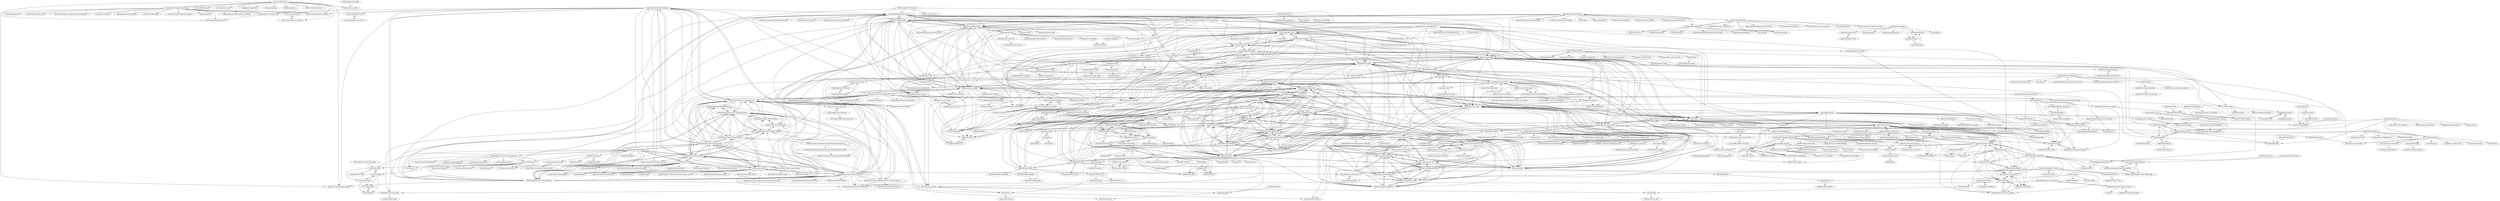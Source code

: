 digraph G {
"orbit-love/orbit-model" -> "devrelcollective/awesome-devrel"
"orbit-love/orbit-model" -> "npentrel/devrel-strategy-sbs"
"orbit-love/orbit-model" -> "orbit-love/devrel-kpis"
"orbit-love/orbit-model" -> "orbit-love/orbit-browser-extension"
"orbit-love/orbit-model" -> "dmitryvinn/awesome-dev-advocacy"
"orbit-love/orbit-model" -> "SavannahHQ/Savannah"
"orbit-love/orbit-model" -> "swyxio/devtools-angels" ["e"=1]
"orbit-love/orbit-model" -> "devrelcollective/getting-started"
"orbit-love/orbit-model" -> "todogroup/awesome-ospo" ["e"=1]
"orbit-love/orbit-model" -> "todogroup/ospology" ["e"=1]
"orbit-love/orbit-model" -> "DevrelSpace/Links"
"orbit-love/orbit-model" -> "ronakganatra/awesome-developer-marketing" ["e"=1]
"orbit-love/orbit-model" -> "orbit-love/awesome-dot-dev"
"orbit-love/orbit-model" -> "hacktivist123/content-plan-example"
"orbit-love/orbit-model" -> "Nexmo/enter-our-orbit"
"imtumbleweed/node" -> "mykeels/20-questions"
"imtumbleweed/node" -> "electron/node" ["e"=1]
"imtumbleweed/node" -> "mutantdustbunny/Tetris"
"imtumbleweed/node" -> "anoniscoding/yorlang"
"imtumbleweed/node" -> "ScalableOrg/fintech-lite"
"imtumbleweed/node" -> "nerdeveloper/hackathon-starter-kit"
"imtumbleweed/node" -> "mutantdustbunny/mongo.api"
"shalvah/RemindMeOfThisTweet" -> "shalvah/DownloadThisVideo"
"shalvah/RemindMeOfThisTweet" -> "shalvah/oldtweets.today"
"shalvah/RemindMeOfThisTweet" -> "ooade/react-click-away-listener"
"shalvah/RemindMeOfThisTweet" -> "shalvah/indie-tools"
"shalvah/RemindMeOfThisTweet" -> "shalvah/aargh"
"shalvah/RemindMeOfThisTweet" -> "mykeels/ArraysJS"
"shalvah/RemindMeOfThisTweet" -> "tenseijs/tensei"
"shalvah/RemindMeOfThisTweet" -> "shalvah/burns"
"shalvah/RemindMeOfThisTweet" -> "chidiwilliams/github-stories"
"shalvah/RemindMeOfThisTweet" -> "mykeels/nigerian-constitution"
"shalvah/RemindMeOfThisTweet" -> "OpesanyaAdebayo/systems-design"
"shalvah/RemindMeOfThisTweet" -> "chidiwilliams/expression-evaluator"
"shalvah/RemindMeOfThisTweet" -> "nerdeveloper/hackathon-starter-kit"
"shalvah/RemindMeOfThisTweet" -> "mykeels/spectranet-cli"
"shalvah/RemindMeOfThisTweet" -> "codeshifu/lara-dotng"
"ushahidi/SMSSync" -> "frontlinesms/frontlinesms2"
"ushahidi/SMSSync" -> "praekeltfoundation/vumi"
"ushahidi/SMSSync" -> "rapidpro/rapidpro"
"ushahidi/SMSSync" -> "pluspeople/pesaPi"
"ushahidi/SMSSync" -> "chisimba/chisimba"
"ushahidi/SMSSync" -> "CodeForAfrica/GotToVote"
"ushahidi/SMSSync" -> "OpenInstitute/OpenDuka"
"ushahidi/SMSSync" -> "praekeltfoundation/junebug"
"ushahidi/SMSSync" -> "Yorubaname/yorubaname-website"
"ushahidi/SMSSync" -> "universalcore/elastic-git"
"ushahidi/SMSSync" -> "nyaruka/smartmin"
"ushahidi/SMSSync" -> "ushahidi/platform"
"ushahidi/SMSSync" -> "acekyd/made-in-nigeria"
"ushahidi/SMSSync" -> "ushahidi/Ushahidi_Web"
"ushahidi/SMSSync" -> "anjlab/android-sms-gateway"
"pluspeople/pesaPi" -> "chisimba/chisimba"
"pluspeople/pesaPi" -> "OpenInstitute/OpenDuka"
"pluspeople/pesaPi" -> "praekeltfoundation/junebug"
"pluspeople/pesaPi" -> "frontlinesms/frontlinesms2"
"pluspeople/pesaPi" -> "CodeForAfrica/GotToVote"
"pluspeople/pesaPi" -> "praekeltfoundation/vumi"
"pluspeople/pesaPi" -> "nyaruka/smartmin"
"pluspeople/pesaPi" -> "rapidpro/rapidpro"
"pluspeople/pesaPi" -> "universalcore/elastic-git"
"pluspeople/pesaPi" -> "Yorubaname/yorubaname-website"
"pluspeople/pesaPi" -> "ushahidi/SMSSync"
"pluspeople/pesaPi" -> "ushahidi/platform"
"pluspeople/pesaPi" -> "acekyd/made-in-nigeria"
"pluspeople/pesaPi" -> "codedivoire/made-in-ci"
"ichtrojan/laravel-location" -> "neoighodaro/laravel-early-access"
"ichtrojan/laravel-location" -> "thepeerstack/laravel-sdk"
"ichtrojan/laravel-location" -> "ichtrojan/laravel-otp"
"ichtrojan/laravel-location" -> "ichtrojan/horus"
"ushahidi/Ushahidi_Web" -> "ushahidi/Ushahidi_Android"
"ushahidi/Ushahidi_Web" -> "ushahidi/platform"
"ushahidi/Ushahidi_Web" -> "ushahidi/Swiftriver-2011"
"ushahidi/Ushahidi_Web" -> "codeafrica/github-africa"
"ushahidi/Ushahidi_Web" -> "ushahidi/Ushahidi_iPhone"
"ushahidi/Ushahidi_Web" -> "ushahidi/SMSSync"
"ushahidi/Ushahidi_Web" -> "ushahidi/platform-client"
"ushahidi/Ushahidi_Web" -> "praekeltfoundation/vumi"
"ushahidi/Ushahidi_Web" -> "ushahidi/Ushahidi-Localizations"
"ushahidi/Ushahidi_Web" -> "frontlinesms/frontlinesms2"
"ushahidi/Ushahidi_Web" -> "OpenInstitute/OpenDuka"
"libracoder/bootstrap-offline-docs" -> "boiyelove/materializecss-docs"
"libracoder/bootstrap-offline-docs" -> "laravel/docs" ["e"=1]
"libracoder/bootstrap-offline-docs" -> "iamraphson/react-paystack"
"libracoder/bootstrap-offline-docs" -> "ja7ad/W3Schools"
"libracoder/bootstrap-offline-docs" -> "edwardpopoola/pypaystack"
"libracoder/bootstrap-offline-docs" -> "lauripiispanen/most-active-github-users-counter" ["e"=1]
"libracoder/bootstrap-offline-docs" -> "creativetimofficial/bootstrap4-cheatsheet"
"errata-ai/Google" -> "errata-ai/write-good"
"errata-ai/Google" -> "errata-ai/Joblint"
"errata-ai/Google" -> "errata-ai/proselint"
"errata-ai/Google" -> "errata-ai/Microsoft"
"mykeels/nigerian-constitution" -> "mykeels/spectranet-cli"
"mykeels/nigerian-constitution" -> "mykeels/ArraysJS"
"mykeels/nigerian-constitution" -> "shalvah/oldtweets.today"
"ushahidi/Ushahidi_Android" -> "ushahidi/Ushahidi_iPhone"
"newtonmunene99/mpesa-api" -> "safaricom/mpesa-node-library"
"devcenter-square/Learning-Resource-Path-Front-End" -> "mykeels/20-questions"
"devcenter-square/Learning-Resource-Path-Front-End" -> "kingflamez/use-screen-size"
"devcenter-square/Learning-Resource-Path-Front-End" -> "unicodeveloper/resources-i-like"
"devcenter-square/Learning-Resource-Path-Front-End" -> "anoniscoding/yorlang"
"devcenter-square/Learning-Resource-Path-Front-End" -> "shalvah/indie-tools"
"devcenter-square/Learning-Resource-Path-Front-End" -> "Sholanke/no-dey-beg"
"devcenter-square/Learning-Resource-Path-Front-End" -> "chidiwilliams/github-stories"
"devcenter-square/Learning-Resource-Path-Front-End" -> "oyekanmiayo/dsa-all-langs"
"devcenter-square/Learning-Resource-Path-Front-End" -> "BolajiAyodeji/awesome-jamstack"
"devcenter-square/Learning-Resource-Path-Front-End" -> "mykeels/spectranet-cli"
"devcenter-square/Learning-Resource-Path-Front-End" -> "acekyd/made-in-nigeria"
"devcenter-square/Learning-Resource-Path-Front-End" -> "unicodeveloper/tech-hubs"
"madhanganesh/taskpad" -> "schadokar/go-to-do-app"
"whizkydee/dropd" -> "whizkydee/type-reverse"
"safaricom/mpesa-php-sdk" -> "SmoDav/mpesa"
"safaricom/mpesa-php-sdk" -> "AfricasTalkingLtd/africastalking-php"
"safaricom/mpesa-php-sdk" -> "gathuku/laravel_mpesa"
"safaricom/mpesa-php-sdk" -> "safaricom/LNMOnlineAndroidSample"
"safaricom/mpesa-php-sdk" -> "antarahealth/mpesa"
"safaricom/mpesa-php-sdk" -> "bnjunge/MPESA-API-Tutorial"
"safaricom/mpesa-php-sdk" -> "jumaallan/android-mpesa-api" ["e"=1]
"safaricom/mpesa-php-sdk" -> "agweria/mobile-money"
"safaricom/mpesa-php-sdk" -> "knox2/Pesapal"
"safaricom/mpesa-php-sdk" -> "osenco/osen-wc-mpesa"
"praekeltfoundation/vumi" -> "frontlinesms/frontlinesms2"
"praekeltfoundation/vumi" -> "praekeltfoundation/junebug"
"praekeltfoundation/vumi" -> "chisimba/chisimba"
"praekeltfoundation/vumi" -> "pluspeople/pesaPi"
"praekeltfoundation/vumi" -> "rapidpro/rapidpro"
"praekeltfoundation/vumi" -> "OpenInstitute/OpenDuka"
"praekeltfoundation/vumi" -> "CodeForAfrica/GotToVote"
"praekeltfoundation/vumi" -> "nyaruka/smartmin"
"praekeltfoundation/vumi" -> "Yorubaname/yorubaname-website"
"praekeltfoundation/vumi" -> "universalcore/elastic-git"
"praekeltfoundation/vumi" -> "ushahidi/SMSSync"
"praekeltfoundation/vumi" -> "ushahidi/platform"
"praekeltfoundation/vumi" -> "codeafrica/github-africa"
"praekeltfoundation/vumi" -> "codedivoire/made-in-ci"
"getodk/central" -> "getodk/central-backend"
"getodk/central" -> "getodk/central-frontend"
"getodk/central" -> "getodk/pyodk"
"getodk/central" -> "ropensci/ruODK"
"getodk/central" -> "getodk/collect"
"getodk/central" -> "getodk/xforms-spec"
"Seunope/aloc-endpoints" -> "shalvah/burns"
"Seunope/aloc-endpoints" -> "acekyd/devcenter-social"
"Seunope/aloc-endpoints" -> "college-portal/college-portal"
"Seunope/aloc-endpoints" -> "mykeels/nigerian-constitution"
"Seunope/aloc-endpoints" -> "anoniscoding/yorlang"
"BolajiAyodeji/netty-finder" -> "BolajiAyodeji/bolajiayodeji.com"
"aligorithm/allnigeria-api" -> "aligorithm/logdna_flutter"
"devrelcollective/awesome-devrel" -> "devrelcollective/getting-started"
"devrelcollective/awesome-devrel" -> "dmitryvinn/awesome-dev-advocacy"
"devrelcollective/awesome-devrel" -> "npentrel/devrel-strategy-sbs"
"devrelcollective/awesome-devrel" -> "orbit-love/orbit-model"
"devrelcollective/awesome-devrel" -> "TreciaKS/DevRel-Starter"
"devrelcollective/awesome-devrel" -> "ronakganatra/awesome-developer-marketing" ["e"=1]
"devrelcollective/awesome-devrel" -> "scraly/developers-conferences-agenda" ["e"=1]
"devrelcollective/awesome-devrel" -> "mattstratton/xela"
"devrelcollective/awesome-devrel" -> "orbit-love/devrel-kpis"
"devrelcollective/awesome-devrel" -> "Nutlope/whatisdevrel" ["e"=1]
"devrelcollective/awesome-devrel" -> "hacktivist123/content-plan-example"
"devrelcollective/awesome-devrel" -> "tech-conferences/confs.tech" ["e"=1]
"devrelcollective/awesome-devrel" -> "MurtzaM/Developer-Evangelist-Interview-Questions"
"devrelcollective/awesome-devrel" -> "jansche/oss-advisors"
"devrelcollective/awesome-devrel" -> "konradsopala/devrel-notebook"
"PaystackHQ/nigerialogos" -> "PaystackHQ/paystack-music-api"
"PaystackHQ/nigerialogos" -> "acekyd/made-in-nigeria"
"PaystackHQ/nigerialogos" -> "shalvah/oldtweets.today"
"PaystackHQ/nigerialogos" -> "unicodeveloper/tech-hubs"
"PaystackHQ/nigerialogos" -> "anoniscoding/yorlang"
"PaystackHQ/nigerialogos" -> "ichtrojan/nigerian-banks"
"PaystackHQ/nigerialogos" -> "shalvah/Free-for-students"
"PaystackHQ/nigerialogos" -> "shalvah/burns"
"PaystackHQ/nigerialogos" -> "kingflamez/use-screen-size"
"PaystackHQ/nigerialogos" -> "iamraphson/vue-ravepayment"
"PaystackHQ/nigerialogos" -> "ScalableOrg/fintech-lite"
"PaystackHQ/nigerialogos" -> "acekyd/devcenter-social"
"PaystackHQ/nigerialogos" -> "chidiwilliams/github-stories"
"PaystackHQ/nigerialogos" -> "token-mint/ngnt"
"PaystackHQ/nigerialogos" -> "kehers/paystack"
"ErxiaHQ/govote-app" -> "ErxiaHQ/govote-api"
"BolajiOlajide/ng-faker" -> "BolajiOlajide/koii"
"BolajiOlajide/ng-faker" -> "BolajiOlajide/folly"
"BolajiOlajide/ng-faker" -> "thechinedu/overhaul"
"BolajiOlajide/ng-faker" -> "BolajiOlajide/ng-banks"
"BolajiOlajide/koii" -> "BolajiOlajide/folabelle"
"BolajiOlajide/koii" -> "thechinedu/overhaul"
"BolajiOlajide/koii" -> "BolajiOlajide/folly"
"BolajiOlajide/koii" -> "BolajiOlajide/ng-faker"
"BolajiOlajide/koii" -> "codeshifu/pingmydyno"
"schadokar/go-to-do-app" -> "madhanganesh/taskpad"
"schadokar/go-to-do-app" -> "ichtrojan/go-todo"
"kofoworola/godate" -> "mykeels/ArraysJS"
"osenco/osen-wc-mpesa" -> "SmoDav/mpesa"
"shalvah/DownloadThisVideo" -> "shalvah/RemindMeOfThisTweet"
"shalvah/DownloadThisVideo" -> "shalvah/oldtweets.today"
"shalvah/DownloadThisVideo" -> "shalvah/indie-tools"
"shalvah/DownloadThisVideo" -> "shalvah/burns"
"shalvah/DownloadThisVideo" -> "anoniscoding/yorlang"
"shalvah/DownloadThisVideo" -> "acekyd/devcenter-social"
"shalvah/DownloadThisVideo" -> "nerdeveloper/hackathon-starter-kit"
"shalvah/DownloadThisVideo" -> "acekyd/made-in-nigeria"
"shalvah/DownloadThisVideo" -> "oyekanmiayo/dsa-all-langs"
"shalvah/DownloadThisVideo" -> "tiemma/sonic-express"
"shalvah/DownloadThisVideo" -> "OpesanyaAdebayo/systems-design"
"shalvah/DownloadThisVideo" -> "shalvah/twittersignin"
"shalvah/DownloadThisVideo" -> "shalvah/aargh"
"shalvah/DownloadThisVideo" -> "shalvah/Free-for-students"
"shalvah/DownloadThisVideo" -> "Seunope/aloc-endpoints"
"shalvah/indie-tools" -> "shalvah/Free-for-students"
"shalvah/indie-tools" -> "shalvah/oldtweets.today"
"shalvah/indie-tools" -> "shalvah/aargh"
"shalvah/indie-tools" -> "shalvah/burns"
"shalvah/indie-tools" -> "shalvah/strive"
"shalvah/indie-tools" -> "ireade/kfbpolice"
"shalvah/indie-tools" -> "mykeels/20-questions"
"shalvah/indie-tools" -> "shalvah/DownloadThisVideo"
"errata-ai/Microsoft" -> "errata-ai/Google"
"errata-ai/Microsoft" -> "errata-ai/write-good"
"errata-ai/Microsoft" -> "testthedocs/vale-styles"
"AndrejWeb/w3schools-database" -> "Checkers300/W3Schools_Database"
"whizkydee/olaolu.dev" -> "chidiwilliams/github-stories"
"whizkydee/olaolu.dev" -> "adenekan41/codewonders"
"whizkydee/olaolu.dev" -> "whizkydee/react-multi-state"
"whizkydee/olaolu.dev" -> "Sholanke/no-dey-beg"
"whizkydee/olaolu.dev" -> "adeolaadeoti/adeolaadeoti-v2" ["e"=1]
"whizkydee/olaolu.dev" -> "mykeels/20-questions"
"whizkydee/olaolu.dev" -> "whizkydee/helpers"
"whizkydee/olaolu.dev" -> "adeolaadeoti/adeolaadeoti-portfolio" ["e"=1]
"whizkydee/olaolu.dev" -> "acekyd/devcenter-social"
"pariola/paystack" -> "kehers/paystack"
"pariola/paystack" -> "PaystackOSS/paystack-node"
"safaricom/mpesa-node-library" -> "newtonmunene99/mpesa-api"
"safaricom/mpesa-node-library" -> "kn9ts/project-mulla"
"safaricom/mpesa-node-library" -> "safaricom/LNMOnlineAndroidSample"
"safaricom/mpesa-node-library" -> "safaricom/mpesa-py"
"safaricom/mpesa-node-library" -> "MadeInKenya/madeinkenya.github.io" ["e"=1]
"npentrel/devrel-strategy-sbs" -> "devrelcollective/awesome-devrel"
"npentrel/devrel-strategy-sbs" -> "devrelcollective/getting-started"
"onaio/onadata" -> "kobotoolbox/kobocat"
"onaio/onadata" -> "kobotoolbox/enketo-express"
"onaio/onadata" -> "kobotoolbox/kobo-docker"
"onaio/onadata" -> "rootio/rootio_web"
"onaio/onadata" -> "XLSForm/pyxform"
"onaio/onadata" -> "enketo/enketo-express"
"onaio/onadata" -> "nyaruka/smartmin"
"onaio/onadata" -> "codeafrica/github-africa"
"onaio/onadata" -> "dimagi/Vellum"
"alexandrascript/tech-writing-tools" -> "wise4rmgod/TechnicalWriterResources"
"CourseOrchestra/course-doc" -> "CourseOrchestra/asciidoctor-open-document"
"MicrosoftDocs/microsoft-style-guide" -> "errata-ai/Microsoft"
"antarahealth/mpesa" -> "SmoDav/mpesa"
"luqmanoop/sync-dotenv" -> "wiztemple/flamesui"
"luqmanoop/sync-dotenv" -> "codeshifu/lara-dotng"
"luqmanoop/sync-dotenv" -> "codeshifu/use-page-visibility"
"luqmanoop/sync-dotenv" -> "BolajiOlajide/payslip"
"luqmanoop/sync-dotenv" -> "luqmanoop/react-mitt"
"luqmanoop/sync-dotenv" -> "BolajiOlajide/folly"
"luqmanoop/sync-dotenv" -> "Oluwasegun-AA/md-generator"
"luqmanoop/sync-dotenv" -> "luqmanoop/react-highlight-pop"
"kobotoolbox/kobo-install" -> "kobotoolbox/kobo-docker"
"kobotoolbox/kobo-install" -> "kobotoolbox/kpi"
"kobotoolbox/kobo-install" -> "kobotoolbox/kobocat"
"kobotoolbox/kobo-install" -> "getodk/central"
"nyaruka/smartmin" -> "praekeltfoundation/junebug"
"nyaruka/smartmin" -> "universalcore/elastic-git"
"nyaruka/smartmin" -> "chisimba/chisimba"
"nyaruka/smartmin" -> "OpenInstitute/OpenDuka"
"nyaruka/smartmin" -> "Yorubaname/yorubaname-website"
"nyaruka/smartmin" -> "CodeForAfrica/GotToVote"
"nyaruka/smartmin" -> "frontlinesms/frontlinesms2"
"nyaruka/smartmin" -> "praekeltfoundation/vumi"
"nyaruka/smartmin" -> "pluspeople/pesaPi"
"nyaruka/smartmin" -> "codedivoire/made-in-ci"
"nyaruka/smartmin" -> "rapidpro/rapidpro"
"enketo/enketo-core" -> "enketo/enketo-transformer"
"enketo/enketo-core" -> "enketo/enketo-express"
"moja-global/FLINT" -> "moja-global/community-website"
"imagineui/imagineui" -> "foliant-docs/foliant"
"errata-ai/write-good" -> "errata-ai/Joblint"
"errata-ai/write-good" -> "errata-ai/proselint"
"errata-ai/write-good" -> "errata-ai/Google"
"anoniscoding/yorlang" -> "acekyd/devcenter-social"
"anoniscoding/yorlang" -> "acekyd/made-in-nigeria"
"anoniscoding/yorlang" -> "shalvah/oldtweets.today"
"anoniscoding/yorlang" -> "mykeels/nigerian-constitution"
"anoniscoding/yorlang" -> "shalvah/DownloadThisVideo"
"anoniscoding/yorlang" -> "Seunope/aloc-endpoints"
"anoniscoding/yorlang" -> "shalvah/aargh"
"anoniscoding/yorlang" -> "shalvah/indie-tools"
"anoniscoding/yorlang" -> "unicodeveloper/resources-i-like"
"anoniscoding/yorlang" -> "BolajiOlajide/ng-faker"
"anoniscoding/yorlang" -> "BolajiOlajide/koii"
"anoniscoding/yorlang" -> "PaystackHQ/nigerialogos"
"anoniscoding/yorlang" -> "thechinedu/overhaul"
"anoniscoding/yorlang" -> "college-portal/college-portal"
"anoniscoding/yorlang" -> "tiemma/sonic-express"
"enketo/enketo-express" -> "kobotoolbox/enketo-express"
"enketo/enketo-express" -> "enketo/enketo-core"
"enketo/enketo-express" -> "enketo/enketo-transformer"
"enketo/enketo-express" -> "kobotoolbox/kobocat"
"shalvah/oldtweets.today" -> "shalvah/burns"
"shalvah/oldtweets.today" -> "whizkydee/type-reverse"
"shalvah/oldtweets.today" -> "mykeels/nigerian-constitution"
"shalvah/oldtweets.today" -> "shalvah/Free-for-students"
"shalvah/oldtweets.today" -> "mykeels/ArraysJS"
"shalvah/oldtweets.today" -> "shalvah/ype"
"theratioproject/simple" -> "theratioproject/rfcs"
"theratioproject/simple" -> "theratioproject/simple-docs"
"theratioproject/simple" -> "codesplinta/URISanity"
"theratioproject/simple" -> "aligorithm/allnigeria-api"
"theratioproject/simple" -> "codesplinta/busser"
"theratioproject/simple" -> "shalvah/oldtweets.today"
"theratioproject/simple" -> "isocroft/Radixx"
"ashinzekene/react-music-player" -> "shalvah/aargh"
"iamraphson/vue-paystack" -> "iamraphson/vue-ravepayment"
"BolajiOlajide/folabelle" -> "BolajiOlajide/koii"
"BolajiOlajide/folabelle" -> "theterminalguy/git-open"
"mykeels/20-questions" -> "mykeels/ArraysJS"
"shalvah/burns" -> "shalvah/oldtweets.today"
"shalvah/burns" -> "shalvah/aargh"
"shalvah/burns" -> "idoqo/waec"
"shalvah/burns" -> "neoighodaro/nimble"
"shalvah/burns" -> "larikraun/slackword"
"mykeels/spectranet-cli" -> "mykeels/ArraysJS"
"kobotoolbox/enketo-express" -> "enketo/enketo-express"
"kobotoolbox/enketo-express" -> "kobotoolbox/kobocat"
"kobotoolbox/enketo-express" -> "kobotoolbox/kobo-docker"
"kobotoolbox/enketo-express" -> "enketo/enketo-core"
"kobotoolbox/enketo-express" -> "kobotoolbox/kpi"
"bowphp/framework" -> "bowphp/app"
"bowphp/framework" -> "bowphp/tintin"
"bowphp/framework" -> "codedivoire/made-in-ci"
"ErxiaHQ/govote-api" -> "ErxiaHQ/govote-app"
"bahdcoder/friendly-mail" -> "BolajiOlajide/folly"
"kobotoolbox/kobocat" -> "kobotoolbox/kobo-docker"
"kobotoolbox/kobocat" -> "kobotoolbox/enketo-express"
"kobotoolbox/kobocat" -> "kobotoolbox/kpi"
"kobotoolbox/kobocat" -> "onaio/onadata"
"kobotoolbox/kobocat" -> "fieldsight/fieldsight"
"kobotoolbox/kobocat" -> "kobotoolbox/dist-kobo-devel"
"codedivoire/made-in-ci" -> "beopencloud/cno"
"codedivoire/made-in-ci" -> "bowphp/framework"
"codedivoire/made-in-ci" -> "universalcore/elastic-git"
"codedivoire/made-in-ci" -> "praekeltfoundation/junebug"
"codedivoire/made-in-ci" -> "nyaruka/smartmin"
"codedivoire/made-in-ci" -> "OpenInstitute/OpenDuka"
"safaricom/LNMOnlineAndroidSample" -> "bdhobare/mpesa-android-sdk"
"safaricom/LNMOnlineAndroidSample" -> "jumaallan/android-mpesa-api" ["e"=1]
"safaricom/LNMOnlineAndroidSample" -> "safaricom/mpesa-php-sdk"
"safaricom/LNMOnlineAndroidSample" -> "SmoDav/mpesa"
"safaricom/LNMOnlineAndroidSample" -> "jumaallan/andela-med-manager"
"safaricom/LNMOnlineAndroidSample" -> "wangerekaharun/GradleBuildPlugins" ["e"=1]
"safaricom/LNMOnlineAndroidSample" -> "ronnieotieno/Spending-Calculator"
"getodk/central-frontend" -> "getodk/central-backend"
"neoighodaro/laravel-early-access" -> "ichtrojan/laravel-location"
"getodk/central-backend" -> "getodk/central-frontend"
"gbozee/pypaystack" -> "edwardpopoola/pypaystack"
"BolajiOlajide/ng-banks" -> "codeshifu/use-page-visibility"
"wiztemple/flamesui" -> "codeshifu/use-page-visibility"
"wiztemple/flamesui" -> "Oluwasegun-AA/md-generator"
"wiztemple/flamesui" -> "Eazybee/useFormBee"
"wiztemple/flamesui" -> "wiztemple/gridly"
"wiztemple/flamesui" -> "codeshifu/sync-dotenv-slack"
"wiztemple/flamesui" -> "marcdomain/ignoreit"
"wiztemple/flamesui" -> "IAMOTZ/whois"
"iamraphson/react-ravepayment" -> "iamraphson/vue-ravepayment"
"webong/cashier-paystack" -> "digikraaft/laravel-paystack-webhooks"
"jumaallan/andela-crypto-app" -> "jumaallan/andela-med-manager"
"jumaallan/andela-med-manager" -> "jumaallan/andela-crypto-app"
"shalvah/aargh" -> "shalvah/burns"
"shalvah/aargh" -> "mykeels/ArraysJS"
"stitchng/paystack" -> "codesplinta/URISanity"
"bowphp/app" -> "bowphp/framework"
"bowphp/app" -> "bowphp/tintin"
"bowphp/app" -> "bowphp/docs"
"BolajiAyodeji/bolajiayodeji.github.io" -> "BolajiAyodeji/bolajiayodeji.com"
"BolajiAyodeji/bolajiayodeji.com" -> "BolajiAyodeji/bolajiayodeji.github.io"
"errata-ai/proselint" -> "errata-ai/Joblint"
"errata-ai/Joblint" -> "errata-ai/proselint"
"BolajiAyodeji/awesome-technical-writing" -> "BolajiAyodeji/technical-writing-template"
"BolajiAyodeji/awesome-technical-writing" -> "CynthiaPeter/Technical-Writing-Resources"
"BolajiAyodeji/awesome-technical-writing" -> "sixhobbits/technical-writing"
"BolajiAyodeji/awesome-technical-writing" -> "malgamves/CommunityWriterPrograms"
"BolajiAyodeji/awesome-technical-writing" -> "Bennykillua/Getting-started-in-Technical-Writing"
"BolajiAyodeji/awesome-technical-writing" -> "dharmelolar/technical-writing-resources"
"BolajiAyodeji/awesome-technical-writing" -> "rubymorillo/pocket-tech-writing-list"
"BolajiAyodeji/awesome-technical-writing" -> "google/season-of-docs"
"BolajiAyodeji/awesome-technical-writing" -> "tyaga001/Awesome-Companies-Who-Pays-Technical-Writers"
"BolajiAyodeji/awesome-technical-writing" -> "acekyd/made-in-nigeria"
"BolajiAyodeji/awesome-technical-writing" -> "OpesanyaAdebayo/systems-design"
"BolajiAyodeji/awesome-technical-writing" -> "iamfortune/Technical-Article-Guideline-Template"
"BolajiAyodeji/awesome-technical-writing" -> "lilin90/awesome-technical-communication"
"BolajiAyodeji/awesome-technical-writing" -> "thegooddocsproject/templates"
"BolajiAyodeji/awesome-technical-writing" -> "oyekanmiayo/dsa-all-langs"
"malgamves/CommunityWriterPrograms" -> "CynthiaPeter/Technical-Writing-Resources"
"malgamves/CommunityWriterPrograms" -> "BolajiAyodeji/awesome-technical-writing"
"malgamves/CommunityWriterPrograms" -> "BolajiAyodeji/technical-writing-template"
"malgamves/CommunityWriterPrograms" -> "rubymorillo/pocket-tech-writing-list"
"malgamves/CommunityWriterPrograms" -> "tigthor/PaidCommunityWriterPrograms"
"malgamves/CommunityWriterPrograms" -> "sixhobbits/technical-writing"
"malgamves/CommunityWriterPrograms" -> "Bennykillua/Getting-started-in-Technical-Writing"
"malgamves/CommunityWriterPrograms" -> "google/season-of-docs"
"malgamves/CommunityWriterPrograms" -> "iamfortune/Technical-Article-Guideline-Template"
"malgamves/CommunityWriterPrograms" -> "acekyd/made-in-nigeria"
"malgamves/CommunityWriterPrograms" -> "dharmelolar/technical-writing-resources"
"malgamves/CommunityWriterPrograms" -> "deepanshu1422/List-Of-Open-Source-Internships-Programs" ["e"=1]
"malgamves/CommunityWriterPrograms" -> "tapaswenipathak/Open-Source-Programs" ["e"=1]
"malgamves/CommunityWriterPrograms" -> "EddieHubCommunity/BioDrop" ["e"=1]
"malgamves/CommunityWriterPrograms" -> "tyaga001/Awesome-Companies-Who-Pays-Technical-Writers"
"rapidpro/rapidpro" -> "frontlinesms/frontlinesms2"
"rapidpro/rapidpro" -> "praekeltfoundation/vumi"
"rapidpro/rapidpro" -> "chisimba/chisimba"
"rapidpro/rapidpro" -> "pluspeople/pesaPi"
"rapidpro/rapidpro" -> "CodeForAfrica/GotToVote"
"rapidpro/rapidpro" -> "praekeltfoundation/junebug"
"rapidpro/rapidpro" -> "OpenInstitute/OpenDuka"
"rapidpro/rapidpro" -> "ushahidi/SMSSync"
"rapidpro/rapidpro" -> "universalcore/elastic-git"
"rapidpro/rapidpro" -> "Yorubaname/yorubaname-website"
"rapidpro/rapidpro" -> "nyaruka/smartmin"
"rapidpro/rapidpro" -> "ushahidi/platform"
"rapidpro/rapidpro" -> "acekyd/made-in-nigeria"
"rapidpro/rapidpro" -> "nyaruka/floweditor"
"rapidpro/rapidpro" -> "codedivoire/made-in-ci"
"thegooddocsproject/templates" -> "writethedocs/www"
"thegooddocsproject/templates" -> "sixhobbits/technical-writing"
"thegooddocsproject/templates" -> "San-Francisco-Write-The-Docs/lone-writers-guide"
"thegooddocsproject/templates" -> "alexandrascript/tech-writing-tools"
"thegooddocsproject/templates" -> "BolajiAyodeji/awesome-technical-writing"
"thegooddocsproject/templates" -> "google/season-of-docs"
"thegooddocsproject/templates" -> "ddbeck/readme-checklist"
"thegooddocsproject/templates" -> "google/opendocs"
"thegooddocsproject/templates" -> "tomjoht/learnapidoc"
"thegooddocsproject/templates" -> "errata-ai/vale-action"
"thegooddocsproject/templates" -> "evildmp/diataxis-documentation-framework"
"thegooddocsproject/templates" -> "foliant-docs/foliant"
"thegooddocsproject/templates" -> "errata-ai/vale" ["e"=1]
"thegooddocsproject/templates" -> "rubymorillo/pocket-tech-writing-list"
"thegooddocsproject/templates" -> "errata-ai/Microsoft"
"ichtrojan/laravel-otp" -> "ichtrojan/laravel-location"
"ichtrojan/laravel-otp" -> "mohammad-fouladgar/laravel-otp" ["e"=1]
"ichtrojan/laravel-otp" -> "erdemkeren/laravel-otp"
"ichtrojan/laravel-otp" -> "thepeerstack/laravel-sdk"
"XLSForm/pyxform" -> "getodk/xforms-spec"
"XLSForm/pyxform" -> "wq/xlsform-converter"
"BolajiAyodeji/technical-writing-template" -> "BolajiAyodeji/awesome-technical-writing"
"BolajiAyodeji/technical-writing-template" -> "Bennykillua/Getting-started-in-Technical-Writing"
"BolajiAyodeji/technical-writing-template" -> "CynthiaPeter/Technical-Writing-Resources"
"BolajiAyodeji/technical-writing-template" -> "dharmelolar/technical-writing-resources"
"BolajiAyodeji/technical-writing-template" -> "sixhobbits/technical-writing"
"BolajiAyodeji/technical-writing-template" -> "rubymorillo/pocket-tech-writing-list"
"BolajiAyodeji/technical-writing-template" -> "chidiwilliams/github-stories"
"BolajiAyodeji/technical-writing-template" -> "oyekanmiayo/dsa-all-langs"
"BolajiAyodeji/technical-writing-template" -> "malgamves/CommunityWriterPrograms"
"BolajiAyodeji/technical-writing-template" -> "hacktivist123/content-plan-example"
"BolajiAyodeji/technical-writing-template" -> "OpesanyaAdebayo/systems-design"
"BolajiAyodeji/technical-writing-template" -> "ichtrojan/nigerian-banks"
"BolajiAyodeji/technical-writing-template" -> "acekyd/made-in-nigeria"
"BolajiAyodeji/technical-writing-template" -> "iamfortune/Technical-Article-Guideline-Template"
"BolajiAyodeji/technical-writing-template" -> "ScalableOrg/fintech-lite"
"OpesanyaAdebayo/systems-design" -> "ScalableOrg/fintech-lite"
"OpesanyaAdebayo/systems-design" -> "oyekanmiayo/dsa-all-langs"
"OpesanyaAdebayo/systems-design" -> "sid24rane/System-Design-Interview-Questions" ["e"=1]
"OpesanyaAdebayo/systems-design" -> "acekyd/made-in-nigeria"
"OpesanyaAdebayo/systems-design" -> "chidiwilliams/github-stories"
"OpesanyaAdebayo/systems-design" -> "codersguild/System-Design" ["e"=1]
"OpesanyaAdebayo/systems-design" -> "tiemma/sonic-express"
"OpesanyaAdebayo/systems-design" -> "shalvah/indie-tools"
"OpesanyaAdebayo/systems-design" -> "nerdeveloper/hackathon-starter-kit"
"OpesanyaAdebayo/systems-design" -> "mykeels/20-questions"
"OpesanyaAdebayo/systems-design" -> "shalvah/DownloadThisVideo"
"OpesanyaAdebayo/systems-design" -> "BolajiAyodeji/technical-writing-template"
"OpesanyaAdebayo/systems-design" -> "unicodeveloper/resources-i-like"
"OpesanyaAdebayo/systems-design" -> "puncsky/system-design-and-architecture" ["e"=1]
"OpesanyaAdebayo/systems-design" -> "PaystackHQ/paystack-music-api"
"andela/bestpractices" -> "andela/code-review-guidelines"
"andela/bestpractices" -> "jmkitavi/interview-questions"
"andela/bestpractices" -> "wiztemple/flamesui"
"andela/bestpractices" -> "BolajiOlajide/folly"
"andela/bestpractices" -> "akhilome/andela-homestudy"
"andela/bestpractices" -> "andela/workdey"
"andela/bestpractices" -> "thechinedu/overhaul"
"andela/bestpractices" -> "BolajiOlajide/ng-faker"
"ichtrojan/fragrance" -> "ichtrojan/payments"
"yuvraj24/WhatsApp-Clone" -> "alii13/whatsapp-clone"
"yuvraj24/WhatsApp-Clone" -> "filipenatanael/whatsapp-clone-react-native" ["e"=1]
"yuvraj24/WhatsApp-Clone" -> "joel-jaimon/whatsapp-clone"
"yuvraj24/WhatsApp-Clone" -> "aladinyo/WhatsappyApp"
"yuvraj24/WhatsApp-Clone" -> "KarenOk/whatsapp-web-clone"
"yuvraj24/WhatsApp-Clone" -> "GetStream/slack-clone-react-native" ["e"=1]
"yuvraj24/WhatsApp-Clone" -> "yuvraj24/EStoreline"
"yuvraj24/WhatsApp-Clone" -> "cometchat/cometchat-uikit-react-native" ["e"=1]
"yuvraj24/WhatsApp-Clone" -> "Urigo/WhatsApp-Clone-Client-React" ["e"=1]
"universalcore/elastic-git" -> "praekeltfoundation/junebug"
"universalcore/elastic-git" -> "OpenInstitute/OpenDuka"
"universalcore/elastic-git" -> "nyaruka/smartmin"
"universalcore/elastic-git" -> "chisimba/chisimba"
"universalcore/elastic-git" -> "CodeForAfrica/GotToVote"
"universalcore/elastic-git" -> "Yorubaname/yorubaname-website"
"universalcore/elastic-git" -> "frontlinesms/frontlinesms2"
"universalcore/elastic-git" -> "codedivoire/made-in-ci"
"universalcore/elastic-git" -> "praekeltfoundation/vumi"
"universalcore/elastic-git" -> "pluspeople/pesaPi"
"universalcore/elastic-git" -> "beopencloud/cno"
"errata-ai/vale-action" -> "errata-ai/Microsoft"
"errata-ai/vale-action" -> "errata-ai/Google"
"errata-ai/vale-action" -> "errata-ai/vale-boilerplate"
"errata-ai/vale-action" -> "ChrisChinchilla/vale-vscode"
"errata-ai/vale-action" -> "doc-detective/doc-detective"
"errata-ai/vale-action" -> "errata-ai/packages"
"rubymorillo/pocket-tech-writing-list" -> "sixhobbits/technical-writing"
"rubymorillo/pocket-tech-writing-list" -> "BolajiAyodeji/technical-writing-template"
"rubymorillo/pocket-tech-writing-list" -> "BolajiAyodeji/awesome-technical-writing"
"rubymorillo/pocket-tech-writing-list" -> "dharmelolar/technical-writing-resources"
"rubymorillo/pocket-tech-writing-list" -> "CynthiaPeter/Technical-Writing-Resources"
"rubymorillo/pocket-tech-writing-list" -> "malgamves/CommunityWriterPrograms"
"rubymorillo/pocket-tech-writing-list" -> "hacktivist123/content-plan-example"
"rubymorillo/pocket-tech-writing-list" -> "Bennykillua/Getting-started-in-Technical-Writing"
"rubymorillo/pocket-tech-writing-list" -> "rubymorillo/pocket-writer-job-boards-list"
"rubymorillo/pocket-tech-writing-list" -> "rubymorillo/pocket-ux-list"
"rubymorillo/pocket-tech-writing-list" -> "alexandrascript/tech-writing-tools"
"rubymorillo/pocket-tech-writing-list" -> "OpesanyaAdebayo/systems-design"
"rubymorillo/pocket-tech-writing-list" -> "oyekanmiayo/dsa-all-langs"
"rubymorillo/pocket-tech-writing-list" -> "npentrel/devrel-strategy-sbs"
"rubymorillo/pocket-tech-writing-list" -> "dmitryvinn/awesome-dev-advocacy"
"lilin90/awesome-technical-communication" -> "Bennykillua/Getting-started-in-Technical-Writing"
"lilin90/awesome-technical-communication" -> "yikeke/zh-style-guide" ["e"=1]
"lilin90/awesome-technical-communication" -> "alexandrascript/tech-writing-tools"
"lilin90/awesome-technical-communication" -> "StyleGuides/WritingStyleGuide"
"lilin90/awesome-technical-communication" -> "dharmelolar/technical-writing-resources"
"oscafrica/awesome-open-source" -> "oscafrica/open-source-challenge"
"ichtrojan/go-todo" -> "ichtrojan/thoth"
"rubymorillo/pocket-ux-list" -> "rubymorillo/pocket-data-101-list"
"nerdeveloper/hackathon-starter-kit" -> "nerdeveloper/devops-pack"
"nerdeveloper/hackathon-starter-kit" -> "nerdeveloper/stacks"
"nerdeveloper/hackathon-starter-kit" -> "chidiwilliams/github-stories"
"nerdeveloper/hackathon-starter-kit" -> "shalvah/oldtweets.today"
"nerdeveloper/hackathon-starter-kit" -> "oyekanmiayo/dsa-all-langs"
"nerdeveloper/hackathon-starter-kit" -> "shalvah/DownloadThisVideo"
"nerdeveloper/hackathon-starter-kit" -> "OpesanyaAdebayo/systems-design"
"nerdeveloper/hackathon-starter-kit" -> "ScalableOrg/fintech-lite"
"nerdeveloper/hackathon-starter-kit" -> "ichtrojan/go-location"
"nerdeveloper/hackathon-starter-kit" -> "tiemma/sonic-express"
"nerdeveloper/hackathon-starter-kit" -> "ashinzekene/react-music-player"
"nerdeveloper/hackathon-starter-kit" -> "shalvah/RemindMeOfThisTweet"
"alii13/whatsapp-clone" -> "yuvraj24/WhatsApp-Clone"
"SomtoUgeh/react-flutterwave" -> "SomtoUgeh/react-korapay"
"SomtoUgeh/react-flutterwave" -> "SomtoUgeh/react-mono"
"evildmp/diataxis-documentation-framework" -> "errata-ai/vale-action"
"evildmp/diataxis-documentation-framework" -> "divio/documentation-framework"
"evildmp/diataxis-documentation-framework" -> "doc-detective/doc-detective"
"evildmp/diataxis-documentation-framework" -> "yoloseem/awesome-sphinxdoc" ["e"=1]
"evildmp/diataxis-documentation-framework" -> "thegooddocsproject/templates"
"evildmp/diataxis-documentation-framework" -> "errata-ai/vale" ["e"=1]
"evildmp/diataxis-documentation-framework" -> "markdownlint/markdownlint" ["e"=1]
"evildmp/diataxis-documentation-framework" -> "bashtage/sphinx-material" ["e"=1]
"tenseijs/tensei" -> "ScalableOrg/fintech-lite"
"tenseijs/tensei" -> "Sholanke/no-dey-beg"
"tenseijs/tensei" -> "bahdcoder/jwt-best-practices"
"tenseijs/tensei" -> "chidiwilliams/github-stories"
"tenseijs/tensei" -> "shalvah/RemindMeOfThisTweet"
"tenseijs/tensei" -> "BolajiOlajide/koii"
"tenseijs/tensei" -> "codinger41/pengscores"
"tenseijs/tensei" -> "chidiwilliams/expression-evaluator"
"tenseijs/tensei" -> "codeshifu/use-page-visibility"
"tenseijs/tensei" -> "bangajs/banga-cli"
"tenseijs/tensei" -> "shalvah/indie-tools"
"orbit-love/orbit-browser-extension" -> "orbit-love/devrel-kpis"
"BolajiAyodeji/awesome-jamstack" -> "acekyd/clean-repos"
"nkowaokwu/igbo_api" -> "bangajs/banga-cli"
"nkowaokwu/igbo_api" -> "BolajiAyodeji/netty-finder"
"nkowaokwu/igbo_api" -> "acekyd/made-in-nigeria"
"nkowaokwu/igbo_api" -> "sailscastshq/boring-stack"
"nkowaokwu/igbo_api" -> "JC-Coder/startease"
"Eazybee/useFormBee" -> "tolumide-ng/coding-challenge"
"adenekan41/piggment" -> "adenekan41/urley"
"ichtrojan/nigerian-banks" -> "ScalableOrg/fintech-lite"
"ichtrojan/nigerian-banks" -> "Youngestdev/buycoins-python"
"ichtrojan/nigerian-banks" -> "ichtrojan/payments"
"ichtrojan/nigerian-banks" -> "ichtrojan/thoth"
"ichtrojan/nigerian-banks" -> "ichtrojan/horus"
"just1and0/React-Native-Paystack-WebView" -> "tolu360/react-native-paystack"
"just1and0/React-Native-Paystack-WebView" -> "iamraphson/react-paystack"
"just1and0/React-Native-Paystack-WebView" -> "react-native-nigeria-community/react-native-rave-webview"
"just1and0/React-Native-Paystack-WebView" -> "just1and0/React-Native-Okra-Webview"
"moja-global/moja_global_docs" -> "moja-global/mentorship"
"kingflamez/use-screen-size" -> "kingflamez/screen-size-vue"
"kingflamez/use-screen-size" -> "oluwadareseyi/nigerian-logos-figma"
"kingflamez/use-screen-size" -> "oluwadareseyi/bavatars"
"kingflamez/use-screen-size" -> "geobde/use-click-away"
"kingflamez/use-screen-size" -> "oluwadareseyi/tintsandshades"
"kingflamez/use-screen-size" -> "chidiwilliams/github-stories"
"adenekan41/codewonders" -> "adenekan41/urley"
"rubymorillo/pocket-data-101-list" -> "rubymorillo/pocket-ux-list"
"bangajs/banga-cli" -> "edgeee/buycoins-python"
"bangajs/banga-cli" -> "Eronmmer/ottoman-paginate"
"bangajs/banga-cli" -> "codedivoire/made-in-ci"
"bangajs/banga-cli" -> "beopencloud/cno"
"bangajs/banga-cli" -> "Somtozech/ensharp"
"bangajs/banga-cli" -> "ScalableOrg/fintech-lite"
"bangajs/banga-cli" -> "universalcore/elastic-git"
"shalvah/twittersignin" -> "shalvah/strive"
"nerdeveloper/stacks" -> "nerdeveloper/devops-pack"
"nerdeveloper/stacks" -> "shalvah/aargh"
"FBDevCLagos/The-Internship-v1" -> "ScalableOrg/fintech-lite"
"FBDevCLagos/The-Internship-v1" -> "OpesanyaAdebayo/systems-design"
"FBDevCLagos/The-Internship-v1" -> "oscafrica/oscafrica.org-v1"
"FBDevCLagos/The-Internship-v1" -> "oyekanmiayo/dsa-all-langs"
"FBDevCLagos/The-Internship-v1" -> "bangajs/banga-cli"
"FBDevCLagos/The-Internship-v1" -> "BolajiAyodeji/technical-writing-template"
"ichtrojan/go-location" -> "thepeerstack/flutter-sdk"
"ichtrojan/go-location" -> "ichtrojan/error-pages"
"nerdeveloper/devops-pack" -> "nerdeveloper/stacks"
"nerdeveloper/devops-pack" -> "umegbewe/devops-toolkit"
"danprocoder/kasky" -> "CEOehis/git-cdir"
"ichtrojan/error-pages" -> "BolajiOlajide/utils"
"codeshifu/lara-dotng" -> "CEOehis/git-cdir"
"codeshifu/lara-dotng" -> "codeshifu/partnerengagements-push-notification"
"ichtrojan/thoth" -> "ichtrojan/node-rpc-client"
"ushahidi/platform-client" -> "ushahidi/platform"
"ichtrojan/laravel-frustration" -> "kingflamez/screen-size-vue"
"orbit-love/devrel-kpis" -> "orbit-love/orbit-browser-extension"
"PaystackHQ/paystack-music-api" -> "somtochiama/buycoins-graphql-sdk"
"PaystackHQ/paystack-music-api" -> "ichtrojan/laravel-frustration"
"PaystackHQ/paystack-music-api" -> "chidiwilliams/expression-evaluator"
"SomtoUgeh/react-korapay" -> "SomtoUgeh/react-flutterwave"
"SomtoUgeh/react-korapay" -> "SomtoUgeh/react-mono"
"SomtoUgeh/react-mono" -> "SomtoUgeh/react-korapay"
"SomtoUgeh/react-mono" -> "SomtoUgeh/react-flutterwave"
"Oluwasegun-AA/md-generator" -> "Oluwasegun-AA/MultiClip"
"sypht-team/sypht-kotlin-client" -> "andela-sjames/django-photo-edit"
"whizkydee/react-multi-state" -> "Youngestdev/treasure-hunter"
"ichtrojan/payments" -> "ichtrojan/go-practice"
"google/season-of-docs" -> "BolajiAyodeji/awesome-technical-writing"
"google/season-of-docs" -> "sixhobbits/technical-writing"
"google/season-of-docs" -> "CynthiaPeter/Technical-Writing-Resources"
"google/season-of-docs" -> "tigthor/PaidCommunityWriterPrograms"
"google/season-of-docs" -> "moja-global/moja_global_docs"
"google/season-of-docs" -> "google/gsocguides" ["e"=1]
"google/season-of-docs" -> "cncf/mentoring" ["e"=1]
"google/season-of-docs" -> "google/opendocs"
"google/season-of-docs" -> "malgamves/CommunityWriterPrograms"
"google/season-of-docs" -> "Bennykillua/Getting-started-in-Technical-Writing"
"google/season-of-docs" -> "Google-Summer-of-Code-Archive/gsoc-proposals-archive" ["e"=1]
"google/season-of-docs" -> "prondubuisi/accepted-gsoc-proposals" ["e"=1]
"google/season-of-docs" -> "writethedocs/www"
"google/season-of-docs" -> "vibalijoshi/List-of-Opportunities" ["e"=1]
"google/season-of-docs" -> "Olanetsoft/article-idea-generator"
"KarenOk/whatsapp-web-clone" -> "KarenOk/whatsapp-web-clone-backend"
"KarenOk/whatsapp-web-clone" -> "yuvraj24/WhatsApp-Clone"
"KarenOk/whatsapp-web-clone" -> "rocketseat-education/nlw-06-nodejs" ["e"=1]
"KarenOk/whatsapp-web-clone" -> "chidiwilliams/github-stories"
"KarenOk/whatsapp-web-clone" -> "six-ddc/plow" ["e"=1]
"KarenOk/whatsapp-web-clone" -> "bangajs/banga-cli"
"KarenOk/whatsapp-web-clone" -> "aladinyo/WhatsappyApp"
"KarenOk/whatsapp-web-clone" -> "dfeneyrou/palanteer" ["e"=1]
"KarenOk/whatsapp-web-clone" -> "oyekanmiayo/dsa-all-langs"
"KarenOk/whatsapp-web-clone" -> "google-research/deeplab2" ["e"=1]
"KarenOk/whatsapp-web-clone" -> "ScalableOrg/fintech-lite"
"KarenOk/whatsapp-web-clone" -> "python-discord/cj8-qualifier"
"KarenOk/whatsapp-web-clone" -> "rocketseat-education/nlw-06-reactjs" ["e"=1]
"KarenOk/whatsapp-web-clone" -> "anoniscoding/yorlang"
"KarenOk/whatsapp-web-clone" -> "somtochiama/buycoins-graphql-sdk"
"ja7ad/W3Schools" -> "AndrejWeb/w3schools-database"
"ja7ad/W3Schools" -> "w3schools-test/w3schools-test.github.io"
"unicodeveloper/awesome-tdd" -> "unicodeveloper/resources-i-like"
"unicodeveloper/awesome-tdd" -> "unicodeveloper/awesome-lumen" ["e"=1]
"unicodeveloper/awesome-tdd" -> "unicodeveloper/laravel-password"
"unicodeveloper/awesome-tdd" -> "dwyl/learn-tdd" ["e"=1]
"unicodeveloper/awesome-tdd" -> "unicodeveloper/laravel-exam"
"unicodeveloper/awesome-tdd" -> "unicodeveloper/awesome-opensource-apps" ["e"=1]
"unicodeveloper/awesome-tdd" -> "oyekanmiayo/dsa-all-langs"
"unicodeveloper/awesome-tdd" -> "unicodeveloper/laravel-hackathon-starter" ["e"=1]
"unicodeveloper/awesome-tdd" -> "unicodeveloper/awesome-nextjs" ["e"=1]
"unicodeveloper/awesome-tdd" -> "acekyd/made-in-nigeria"
"unicodeveloper/awesome-tdd" -> "unicodeveloper/awesome-documentation-tools"
"unicodeveloper/awesome-tdd" -> "TheJambo/awesome-testing" ["e"=1]
"unicodeveloper/awesome-tdd" -> "anoniscoding/yorlang"
"unicodeveloper/awesome-tdd" -> "unicodeveloper/laravel-paystack"
"aladinyo/WhatsappyApp" -> "yuvraj24/WhatsApp-Clone"
"aladinyo/WhatsappyApp" -> "josepholiveira/podcastr" ["e"=1]
"aladinyo/WhatsappyApp" -> "ml-tooling/opyrator" ["e"=1]
"aladinyo/WhatsappyApp" -> "alii13/whatsapp-clone"
"aladinyo/WhatsappyApp" -> "KarenOk/whatsapp-web-clone"
"aladinyo/WhatsappyApp" -> "Emadabdelhamied/Eng-Mohamed-Hammad-Posts" ["e"=1]
"aladinyo/WhatsappyApp" -> "juliourena/SharpNoPSExec" ["e"=1]
"aladinyo/WhatsappyApp" -> "ymow/whatsapp"
"aladinyo/WhatsappyApp" -> "aladinyo/react-form-ui"
"chidiwilliams/github-stories" -> "ScalableOrg/fintech-lite"
"chidiwilliams/github-stories" -> "oyekanmiayo/emailing-and-texting-script"
"chidiwilliams/github-stories" -> "Sholanke/no-dey-beg"
"chidiwilliams/github-stories" -> "oyekanmiayo/dsa-all-langs"
"chidiwilliams/github-stories" -> "shalvah/oldtweets.today"
"chidiwilliams/github-stories" -> "PaystackHQ/paystack-music-api"
"chidiwilliams/github-stories" -> "kingflamez/use-screen-size"
"chidiwilliams/github-stories" -> "mykeels/ArraysJS"
"chidiwilliams/github-stories" -> "glamboyosa/mey"
"chidiwilliams/github-stories" -> "whizkydee/olaolu.dev"
"chidiwilliams/github-stories" -> "BolajiAyodeji/technical-writing-template"
"chidiwilliams/github-stories" -> "OpesanyaAdebayo/systems-design"
"chidiwilliams/github-stories" -> "ooade/react-click-away-listener"
"chidiwilliams/github-stories" -> "oluwadareseyi/abeg-rebuild"
"tiemma/sonic-express" -> "shalvah/aargh"
"tiemma/sonic-express" -> "umegbewe/devops-toolkit"
"codesplinta/busser" -> "codesplinta/URISanity"
"codesplinta/busser" -> "stitchng/paystack"
"praekeltfoundation/junebug" -> "universalcore/elastic-git"
"praekeltfoundation/junebug" -> "Yorubaname/yorubaname-website"
"praekeltfoundation/junebug" -> "nyaruka/smartmin"
"praekeltfoundation/junebug" -> "chisimba/chisimba"
"praekeltfoundation/junebug" -> "OpenInstitute/OpenDuka"
"praekeltfoundation/junebug" -> "frontlinesms/frontlinesms2"
"praekeltfoundation/junebug" -> "praekeltfoundation/vumi"
"praekeltfoundation/junebug" -> "CodeForAfrica/GotToVote"
"praekeltfoundation/junebug" -> "pluspeople/pesaPi"
"praekeltfoundation/junebug" -> "codedivoire/made-in-ci"
"oyekanmiayo/dsa-all-langs" -> "ScalableOrg/fintech-lite"
"oyekanmiayo/dsa-all-langs" -> "tiemma/sonic-express"
"oyekanmiayo/dsa-all-langs" -> "OpesanyaAdebayo/systems-design"
"oyekanmiayo/dsa-all-langs" -> "chidiwilliams/github-stories"
"oyekanmiayo/dsa-all-langs" -> "ichtrojan/nigerian-banks"
"oyekanmiayo/dsa-all-langs" -> "tiemma/algorithm-solutions"
"oyekanmiayo/dsa-all-langs" -> "Seunope/aloc-endpoints"
"oyekanmiayo/dsa-all-langs" -> "Youngestdev/buycoins-python"
"oyekanmiayo/dsa-all-langs" -> "mykeels/nigerian-constitution"
"oyekanmiayo/dsa-all-langs" -> "shalvah/oldtweets.today"
"oyekanmiayo/dsa-all-langs" -> "hacktivist123/DevOps-Learning-Plan"
"oyekanmiayo/dsa-all-langs" -> "kingflamez/use-screen-size"
"oyekanmiayo/dsa-all-langs" -> "BolajiAyodeji/technical-writing-template"
"oyekanmiayo/dsa-all-langs" -> "mykeels/rest-api-ioc-demo"
"oyekanmiayo/dsa-all-langs" -> "mykeels/20-questions"
"dmitryvinn/awesome-dev-advocacy" -> "devrelcollective/awesome-devrel"
"gottsohn/aws-s3-quick-guide" -> "gottsohn/standort"
"gottsohn/aws-s3-quick-guide" -> "gottsohn/multi-core-node-js-example"
"gottsohn/aws-s3-quick-guide" -> "gottsohn/ios-swift-boiler"
"moja-global/community-website" -> "moja-global/FLINT-UI"
"moja-global/community-website" -> "moja-global/FLINT"
"moja-global/community-website" -> "moja-global/moja_global_docs"
"moja-global/community-website" -> "moja-global/mentorship"
"CourseOrchestra/asciidoctor-open-document" -> "CourseOrchestra/course-doc"
"kobotoolbox/kpi" -> "kobotoolbox/kobocat"
"kobotoolbox/kpi" -> "kobotoolbox/kobo-docker"
"kobotoolbox/kpi" -> "kobotoolbox/enketo-express"
"kobotoolbox/kpi" -> "kobotoolbox/formpack"
"kobotoolbox/kpi" -> "kobotoolbox/docs"
"kobotoolbox/kpi" -> "kobotoolbox/kobo-install"
"chidiwilliams/expression-evaluator" -> "chidiwilliams/dsaw"
"getodk/build" -> "getodk/javarosa"
"getodk/build" -> "getodk/xforms-spec"
"getodk/build" -> "getodk/aggregate"
"getodk/build" -> "getodk/briefcase"
"Sholanke/no-dey-beg" -> "SomtoUgeh/react-mono"
"moja-global/FLINT-UI" -> "moja-global/community-website"
"moja-global/FLINT-UI" -> "moja-global/FLINT.Cloud"
"umegbewe/devops-toolkit" -> "nerdeveloper/devops-pack"
"umegbewe/devops-toolkit" -> "umegbewe/linux-kernel-development"
"codesplinta/URISanity" -> "codesplinta/busser"
"noorintelli/ViewPagerRefresh" -> "davidtcdeveloper/PicassoAndPalette"
"noorintelli/ViewPagerRefresh" -> "Mohindharan/navigation"
"ScalableOrg/fintech-lite" -> "oyekanmiayo/dsa-all-langs"
"ScalableOrg/fintech-lite" -> "mykeels/rest-api-ioc-demo"
"ScalableOrg/fintech-lite" -> "OpesanyaAdebayo/systems-design"
"ScalableOrg/fintech-lite" -> "ichtrojan/nigerian-banks"
"ScalableOrg/fintech-lite" -> "Youngestdev/buycoins-python"
"ScalableOrg/fintech-lite" -> "chidiwilliams/github-stories"
"ScalableOrg/fintech-lite" -> "token-mint/ngnt"
"ScalableOrg/fintech-lite" -> "ichtrojan/horus"
"ScalableOrg/fintech-lite" -> "PaystackHQ/paystack-music-api"
"ScalableOrg/fintech-lite" -> "tiemma/sonic-express"
"ScalableOrg/fintech-lite" -> "ichtrojan/payments"
"ScalableOrg/fintech-lite" -> "oyekanmiayo/emailing-and-texting-script"
"ScalableOrg/fintech-lite" -> "mykeels/20-questions"
"ScalableOrg/fintech-lite" -> "ScalableOrg/technical-framework"
"ScalableOrg/fintech-lite" -> "bangajs/banga-cli"
"ichtrojan/horus" -> "apitoolkit/timefusion"
"ichtrojan/horus" -> "thepeerstack/laravel-sdk"
"Youngestdev/buycoins-python" -> "oyekanmiayo/go-notion"
"somtochiama/buycoins-graphql-sdk" -> "PaystackHQ/paystack-music-api"
"somtochiama/buycoins-graphql-sdk" -> "edgeee/buycoins-python"
"oscafrica/open-source-challenge" -> "oscafrica/awesome-open-source"
"oscafrica/open-source-challenge" -> "OSCA-Nairobi/OpenSourceResources"
"beopencloud/cno" -> "codedivoire/made-in-ci"
"MichaelJolley/twitch-orbit" -> "Nexmo/enter-our-orbit"
"thepeerstack/flutter-sdk" -> "LazerpayHQ/lazerpay_flutter"
"edgeee/buycoins-python" -> "Eronmmer/ottoman-paginate"
"edgeee/buycoins-python" -> "appcypher/viper" ["e"=1]
"edgeee/buycoins-python" -> "Somtozech/ensharp"
"edgeee/buycoins-python" -> "somtochiama/buycoins-graphql-sdk"
"edgeee/buycoins-python" -> "bangajs/banga-cli"
"oluwadareseyi/tintsandshades" -> "oluwadareseyi/bavatars"
"oluwadareseyi/tintsandshades" -> "oluwadareseyi/nigerian-logos-figma"
"oluwadareseyi/nigerian-logos-figma" -> "oluwadareseyi/bavatars"
"oluwadareseyi/nigerian-logos-figma" -> "oluwadareseyi/tintsandshades"
"oluwadareseyi/bavatars" -> "oluwadareseyi/nigerian-logos-figma"
"oluwadareseyi/bavatars" -> "oluwadareseyi/tintsandshades"
"aligorithm/logdna_flutter" -> "aligorithm/allnigeria-api"
"Eronmmer/ottoman-paginate" -> "edgeee/buycoins-python"
"CynthiaPeter/Technical-Writing-Resources" -> "Bennykillua/Getting-started-in-Technical-Writing"
"CynthiaPeter/Technical-Writing-Resources" -> "BolajiAyodeji/awesome-technical-writing"
"CynthiaPeter/Technical-Writing-Resources" -> "dharmelolar/technical-writing-resources"
"CynthiaPeter/Technical-Writing-Resources" -> "iamfortune/Technical-Article-Guideline-Template"
"CynthiaPeter/Technical-Writing-Resources" -> "malgamves/CommunityWriterPrograms"
"CynthiaPeter/Technical-Writing-Resources" -> "tyaga001/Awesome-Companies-Who-Pays-Technical-Writers"
"CynthiaPeter/Technical-Writing-Resources" -> "BolajiAyodeji/technical-writing-template"
"CynthiaPeter/Technical-Writing-Resources" -> "sixhobbits/technical-writing"
"CynthiaPeter/Technical-Writing-Resources" -> "wise4rmgod/TechnicalWriterResources"
"CynthiaPeter/Technical-Writing-Resources" -> "hacktivist123/DevOps-Learning-Plan"
"CynthiaPeter/Technical-Writing-Resources" -> "rubymorillo/pocket-tech-writing-list"
"CynthiaPeter/Technical-Writing-Resources" -> "google/season-of-docs"
"CynthiaPeter/Technical-Writing-Resources" -> "tigthor/PaidCommunityWriterPrograms"
"CynthiaPeter/Technical-Writing-Resources" -> "oscafrica/awesome-open-source"
"CynthiaPeter/Technical-Writing-Resources" -> "EOEboh/Free-Software-Books"
"kunovsky/paid-open-source-projects" -> "mrjoelkemp/awesome-paid-open-source"
"kunovsky/paid-open-source-projects" -> "tigthor/PaidCommunityWriterPrograms"
"Bennykillua/Getting-started-in-Technical-Writing" -> "CynthiaPeter/Technical-Writing-Resources"
"Bennykillua/Getting-started-in-Technical-Writing" -> "dharmelolar/technical-writing-resources"
"Bennykillua/Getting-started-in-Technical-Writing" -> "wise4rmgod/TechnicalWriterResources"
"Bennykillua/Getting-started-in-Technical-Writing" -> "BolajiAyodeji/technical-writing-template"
"Bennykillua/Getting-started-in-Technical-Writing" -> "sixhobbits/technical-writing"
"Bennykillua/Getting-started-in-Technical-Writing" -> "tyaga001/Awesome-Companies-Who-Pays-Technical-Writers"
"Bennykillua/Getting-started-in-Technical-Writing" -> "BolajiAyodeji/awesome-technical-writing"
"Bennykillua/Getting-started-in-Technical-Writing" -> "Olanetsoft/article-idea-generator"
"Bennykillua/Getting-started-in-Technical-Writing" -> "Olanetsoft/awesome-article-collection"
"Bennykillua/Getting-started-in-Technical-Writing" -> "iamfortune/Technical-Article-Guideline-Template"
"getodk/collect" -> "getodk/central"
"getodk/collect" -> "getodk/build"
"getodk/collect" -> "getodk/aggregate"
"getodk/collect" -> "getodk/briefcase"
"getodk/collect" -> "getodk/getodk"
"getodk/collect" -> "getodk/javarosa"
"getodk/collect" -> "getodk/central-backend"
"getodk/collect" -> "getodk/docs"
"getodk/collect" -> "XLSForm/pyxform"
"getodk/collect" -> "getodk/xforms-spec"
"getodk/collect" -> "getodk/central-frontend"
"getodk/collect" -> "kobotoolbox/kobo-install"
"getodk/collect" -> "amahi/android" ["e"=1]
"getodk/collect" -> "commons-app/apps-android-commons" ["e"=1]
"getodk/collect" -> "kiwix/kiwix-android" ["e"=1]
"unicodeveloper/resources-i-like" -> "PaystackHQ/website-v1"
"unicodeveloper/resources-i-like" -> "unicodeveloper/tech-hubs"
"unicodeveloper/resources-i-like" -> "acekyd/devcenter-social"
"unicodeveloper/resources-i-like" -> "mykeels/20-questions"
"unicodeveloper/resources-i-like" -> "unicodeveloper/laravel-password"
"unicodeveloper/resources-i-like" -> "unicodeveloper/awesome-tdd"
"unicodeveloper/resources-i-like" -> "anoniscoding/yorlang"
"unicodeveloper/resources-i-like" -> "unicodeveloper/laravel-paystack"
"unicodeveloper/resources-i-like" -> "unicodeveloper/awesome-documentation-tools"
"unicodeveloper/resources-i-like" -> "unicodeveloper/lindaikeji-cli"
"unicodeveloper/resources-i-like" -> "shalvah/indie-tools"
"unicodeveloper/resources-i-like" -> "oyekanmiayo/dsa-all-langs"
"unicodeveloper/resources-i-like" -> "larikraun/slackword"
"unicodeveloper/resources-i-like" -> "BolajiOlajide/ng-faker"
"unicodeveloper/resources-i-like" -> "BolajiAyodeji/awesome-jamstack"
"AfricasTalkingLtd/africastalking-php" -> "safaricom/mpesa-php-sdk"
"AfricasTalkingLtd/africastalking-php" -> "gathuku/laravel_mpesa"
"AfricasTalkingLtd/africastalking-php" -> "SmoDav/mpesa"
"dharmelolar/technical-writing-resources" -> "Bennykillua/Getting-started-in-Technical-Writing"
"dharmelolar/technical-writing-resources" -> "CynthiaPeter/Technical-Writing-Resources"
"dharmelolar/technical-writing-resources" -> "iamfortune/Technical-Article-Guideline-Template"
"dharmelolar/technical-writing-resources" -> "BolajiAyodeji/technical-writing-template"
"dharmelolar/technical-writing-resources" -> "Technical-writing-mentorship-program/Technicalwritingcourse"
"dharmelolar/technical-writing-resources" -> "BolajiAyodeji/awesome-technical-writing"
"dharmelolar/technical-writing-resources" -> "Olanetsoft/awesome-article-collection"
"dharmelolar/technical-writing-resources" -> "sixhobbits/technical-writing"
"dharmelolar/technical-writing-resources" -> "wise4rmgod/TechnicalWriterResources"
"frontlinesms/frontlinesms2" -> "chisimba/chisimba"
"frontlinesms/frontlinesms2" -> "OpenInstitute/OpenDuka"
"frontlinesms/frontlinesms2" -> "praekeltfoundation/junebug"
"frontlinesms/frontlinesms2" -> "praekeltfoundation/vumi"
"frontlinesms/frontlinesms2" -> "universalcore/elastic-git"
"frontlinesms/frontlinesms2" -> "CodeForAfrica/GotToVote"
"frontlinesms/frontlinesms2" -> "Yorubaname/yorubaname-website"
"frontlinesms/frontlinesms2" -> "pluspeople/pesaPi"
"frontlinesms/frontlinesms2" -> "rapidpro/rapidpro"
"frontlinesms/frontlinesms2" -> "nyaruka/smartmin"
"frontlinesms/frontlinesms2" -> "ushahidi/SMSSync"
"chisimba/chisimba" -> "OpenInstitute/OpenDuka"
"chisimba/chisimba" -> "frontlinesms/frontlinesms2"
"chisimba/chisimba" -> "praekeltfoundation/junebug"
"chisimba/chisimba" -> "CodeForAfrica/GotToVote"
"chisimba/chisimba" -> "Yorubaname/yorubaname-website"
"chisimba/chisimba" -> "universalcore/elastic-git"
"chisimba/chisimba" -> "nyaruka/smartmin"
"chisimba/chisimba" -> "pluspeople/pesaPi"
"chisimba/chisimba" -> "praekeltfoundation/vumi"
"chisimba/chisimba" -> "rapidpro/rapidpro"
"KarenOk/whatsapp-web-clone-backend" -> "KarenOk/whatsapp-web-clone"
"kn9ts/project-mulla" -> "gangachris/angular2-validators"
"kn9ts/project-mulla" -> "akabiru/rafiki-zsh"
"kn9ts/project-mulla" -> "SmoDav/mpesa"
"kn9ts/project-mulla" -> "nyambati/express-acl"
"kn9ts/project-mulla" -> "aonawale/SwiftyData"
"kn9ts/project-mulla" -> "andela-sjames/paystack-python"
"kn9ts/project-mulla" -> "kn9ts/frodo"
"kn9ts/project-mulla" -> "unicodeveloper/laravel-password"
"kn9ts/project-mulla" -> "afropolymath/pyfirebase"
"kn9ts/project-mulla" -> "kn9ts/dumb-passwords"
"kn9ts/project-mulla" -> "akabiru/hscode"
"kn9ts/project-mulla" -> "urandu/mpesa-rest-api"
"kn9ts/project-mulla" -> "thechinedu/mui-data-table"
"kn9ts/project-mulla" -> "safaricom/mpesa-node-library"
"kn9ts/project-mulla" -> "hmasila/sheng-zsh"
"kobotoolbox/kobo-docker" -> "kobotoolbox/kobo-install"
"kobotoolbox/kobo-docker" -> "kobotoolbox/kobocat"
"kobotoolbox/kobo-docker" -> "kobotoolbox/kpi"
"kobotoolbox/kobo-docker" -> "kobotoolbox/enketo-express"
"kobotoolbox/kobo-docker" -> "onaio/onadata"
"kobotoolbox/kobo-docker" -> "enketo/enketo-express"
"moja-global/mentorship" -> "moja-global/moja_global_docs"
"devcenter-square/ng-bank-parser" -> "devcenter-square/squaredex"
"devcenter-square/ng-bank-parser" -> "devcenter-square/Squaredex-UI"
"devcenter-square/ng-bank-parser" -> "devcenter-square/beginner-guide"
"devcenter-square/ng-bank-parser" -> "devcenter-square/disease-info-ui"
"devcenter-square/ng-bank-parser" -> "devcenter-square/angular-export"
"devcenter-square/ng-bank-parser" -> "devcenter-square/disease-info"
"devcenter-square/ng-bank-parser" -> "devcenter-square/android-chat-ui"
"devcenter-square/states-cities" -> "devcenter-square/ng-bank-parser"
"devcenter-square/states-cities" -> "devcenter-square/beginner-guide"
"devcenter-square/states-cities" -> "devcenter-square/disease-info-ui"
"devcenter-square/states-cities" -> "devcenter-square/squaredex"
"devcenter-square/states-cities" -> "devcenter-square/angular-export"
"devcenter-square/states-cities" -> "devcenter-square/Squaredex-UI"
"devcenter-square/states-cities" -> "devcenter-square/disease-info"
"devcenter-square/states-cities" -> "devcenter-square/android-chat-ui"
"devcenter-square/states-cities" -> "acekyd/devcenter-social"
"devcenter-square/android-chat-ui" -> "devcenter-square/ng-bank-parser"
"devcenter-square/android-chat-ui" -> "devcenter-square/squaredex"
"devcenter-square/android-chat-ui" -> "devcenter-square/disease-info-ui"
"devcenter-square/android-chat-ui" -> "devcenter-square/Squaredex-UI"
"devcenter-square/android-chat-ui" -> "devcenter-square/beginner-guide"
"devcenter-square/android-chat-ui" -> "devcenter-square/disease-info"
"devcenter-square/android-chat-ui" -> "devcenter-square/angular-export"
"devcenter-square/android-chat-ui" -> "devcenter-square/states-cities"
"getodk/briefcase" -> "getodk/javarosa"
"sitepoint-editors/Android-VideoTube" -> "davidtcdeveloper/PicassoAndPalette"
"andela-sjames/django-bucketlist-application" -> "andela-sjames/django-photo-edit"
"andela-sjames/django-bucketlist-application" -> "andela-sjames/Django-ReactJS-Library-App"
"gottsohn/multi-core-node-js-example" -> "gottsohn/aws-s3-quick-guide"
"gottsohn/multi-core-node-js-example" -> "gottsohn/standort"
"andela-sjames/django-photo-edit" -> "andela-sjames/Django-ReactJS-Library-App"
"andela-sjames/django-photo-edit" -> "andela-sjames/django-bucketlist-application"
"tolu360/react-native-paystack" -> "just1and0/React-Native-Paystack-WebView"
"tolu360/react-native-paystack" -> "iamraphson/react-paystack"
"tolu360/react-native-paystack" -> "Flutterwave/rave-react-native"
"Olanetsoft/article-idea-generator" -> "Olanetsoft/awesome-article-collection"
"Olanetsoft/article-idea-generator" -> "iamfortune/Technical-Article-Guideline-Template"
"Olanetsoft/article-idea-generator" -> "Bennykillua/Getting-started-in-Technical-Writing"
"kehers/paystack" -> "pariola/paystack"
"kehers/paystack" -> "PaystackHQ/website-v1"
"kehers/paystack" -> "iamraphson/react-paystack"
"nyambati/express-acl" -> "akabiru/rafiki-zsh"
"nyambati/express-acl" -> "gangachris/angular2-validators"
"nyambati/express-acl" -> "afropolymath/pyfirebase"
"nyambati/express-acl" -> "kn9ts/project-mulla"
"nyambati/express-acl" -> "gottsohn/standort"
"nyambati/express-acl" -> "gottsohn/aws-s3-quick-guide"
"nyambati/express-acl" -> "aonawale/SwiftyData"
"nyambati/express-acl" -> "gottsohn/multi-core-node-js-example"
"nyambati/express-acl" -> "andela-sjames/paystack-python"
"nyambati/express-acl" -> "gottsohn/ios-swift-boiler"
"nyambati/express-acl" -> "kn9ts/frodo"
"nyambati/express-acl" -> "christiannwamba/markedit"
"edwardpopoola/pypaystack" -> "ojengwa/paystack"
"Yorubaname/yorubaname-website" -> "OpenInstitute/OpenDuka"
"Yorubaname/yorubaname-website" -> "praekeltfoundation/junebug"
"Yorubaname/yorubaname-website" -> "chisimba/chisimba"
"Yorubaname/yorubaname-website" -> "CodeForAfrica/GotToVote"
"Yorubaname/yorubaname-website" -> "universalcore/elastic-git"
"Yorubaname/yorubaname-website" -> "frontlinesms/frontlinesms2"
"Yorubaname/yorubaname-website" -> "nyaruka/smartmin"
"Yorubaname/yorubaname-website" -> "praekeltfoundation/vumi"
"Yorubaname/yorubaname-website" -> "pluspeople/pesaPi"
"Yorubaname/yorubaname-website" -> "codedivoire/made-in-ci"
"Yorubaname/yorubaname-website" -> "rapidpro/rapidpro"
"andela-sjames/paystack-python" -> "afropolymath/pyfirebase"
"andela-sjames/paystack-python" -> "gottsohn/standort"
"andela-sjames/paystack-python" -> "aonawale/SwiftyData"
"andela-sjames/paystack-python" -> "ojengwa/paystack"
"andela-sjames/paystack-python" -> "gangachris/angular2-validators"
"andela-sjames/paystack-python" -> "gottsohn/aws-s3-quick-guide"
"andela-sjames/paystack-python" -> "edwardpopoola/pypaystack"
"andela-sjames/paystack-python" -> "andela-sjames/django-photo-edit"
"andela-sjames/paystack-python" -> "andela-sjames/Django-ReactJS-Library-App"
"andela-sjames/paystack-python" -> "gottsohn/ios-swift-boiler"
"andela-sjames/paystack-python" -> "andela-sjames/django-bucketlist-application"
"gottsohn/ios-swift-boiler" -> "gottsohn/standort"
"gottsohn/ios-swift-boiler" -> "gottsohn/aws-s3-quick-guide"
"gottsohn/ios-swift-boiler" -> "gottsohn/multi-core-node-js-example"
"afropolymath/pyfirebase" -> "gottsohn/standort"
"afropolymath/pyfirebase" -> "gottsohn/aws-s3-quick-guide"
"afropolymath/pyfirebase" -> "aonawale/SwiftyData"
"afropolymath/pyfirebase" -> "gottsohn/ios-swift-boiler"
"afropolymath/pyfirebase" -> "gottsohn/multi-core-node-js-example"
"unicodeveloper/laravel-paystack" -> "kingflamez/laravelrave" ["e"=1]
"unicodeveloper/laravel-paystack" -> "unicodeveloper/laravel-password"
"unicodeveloper/laravel-paystack" -> "acekyd/devcenter-social"
"unicodeveloper/laravel-paystack" -> "ichtrojan/laravel-location"
"unicodeveloper/laravel-paystack" -> "neoighodaro/laravel-early-access"
"unicodeveloper/laravel-paystack" -> "webong/cashier-paystack"
"unicodeveloper/laravel-paystack" -> "unicodeveloper/resources-i-like"
"unicodeveloper/laravel-paystack" -> "iamraphson/vue-paystack"
"unicodeveloper/laravel-paystack" -> "cloudinary-community/cloudinary-laravel" ["e"=1]
"unicodeveloper/laravel-paystack" -> "unicodeveloper/laravel-hackathon-starter" ["e"=1]
"unicodeveloper/laravel-paystack" -> "anoniscoding/yorlang"
"unicodeveloper/laravel-paystack" -> "yabacon/paystack-php"
"unicodeveloper/laravel-paystack" -> "ichtrojan/laravel-otp"
"unicodeveloper/laravel-paystack" -> "kehers/paystack"
"unicodeveloper/laravel-paystack" -> "iamraphson/react-paystack"
"yabacon/paystack-php" -> "perfectmak/paystack-php"
"unicodeveloper/laravel-exam" -> "larikraun/slackword"
"johackim/awesome-indiehackers" -> "shalvah/indie-tools"
"ddbeck/readme-checklist" -> "nayafia/contributing-template" ["e"=1]
"ddbeck/readme-checklist" -> "writethedocs/www"
"ddbeck/readme-checklist" -> "thegooddocsproject/templates"
"unicodeveloper/lindaikeji-cli" -> "christiannwamba/abokifx-bot"
"tyaga001/Awesome-Companies-Who-Pays-Technical-Writers" -> "CynthiaPeter/Technical-Writing-Resources"
"tyaga001/Awesome-Companies-Who-Pays-Technical-Writers" -> "Bennykillua/Getting-started-in-Technical-Writing"
"tyaga001/Awesome-Companies-Who-Pays-Technical-Writers" -> "AskDevs/Technical-Writing-Practice"
"tyaga001/Awesome-Companies-Who-Pays-Technical-Writers" -> "tigthor/PaidCommunityWriterPrograms"
"tyaga001/Awesome-Companies-Who-Pays-Technical-Writers" -> "wise4rmgod/TechnicalWriterResources"
"Olanetsoft/awesome-article-collection" -> "Olanetsoft/article-idea-generator"
"wise4rmgod/TechnicalWriterResources" -> "Bennykillua/Getting-started-in-Technical-Writing"
"devcenter-square/angular-export" -> "devcenter-square/beginner-guide"
"devcenter-square/angular-export" -> "devcenter-square/squaredex"
"devcenter-square/angular-export" -> "devcenter-square/Squaredex-UI"
"devcenter-square/angular-export" -> "devcenter-square/disease-info-ui"
"devcenter-square/angular-export" -> "devcenter-square/disease-info"
"devcenter-square/angular-export" -> "devcenter-square/ng-bank-parser"
"devcenter-square/disease-info" -> "devcenter-square/beginner-guide"
"devcenter-square/disease-info" -> "devcenter-square/disease-info-ui"
"devcenter-square/disease-info" -> "devcenter-square/squaredex"
"devcenter-square/disease-info" -> "devcenter-square/Squaredex-UI"
"devcenter-square/disease-info" -> "devcenter-square/angular-export"
"devcenter-square/disease-info" -> "devcenter-square/ng-bank-parser"
"mykeels/ArraysJS" -> "mykeels/spectranet-cli"
"foliant-docs/foliant" -> "foliant-docs/docs"
"foliant-docs/foliant" -> "imagineui/imagineui"
"foliant-docs/foliant" -> "CourseOrchestra/course-doc"
"ushahidi/Swiftriver-2011" -> "ushahidi/swiftmeme"
"ushahidi/Swiftriver-2011" -> "ushahidi/Sweeper_0.3.2"
"andela-sjames/Django-ReactJS-Library-App" -> "andela-sjames/django-photo-edit"
"andela-sjames/Django-ReactJS-Library-App" -> "andela-sjames/django-bucketlist-application"
"unicodeveloper/laravel-password" -> "unicodeveloper/laravel-hackathon-starter" ["e"=1]
"unicodeveloper/laravel-password" -> "gangachris/angular2-validators"
"unicodeveloper/laravel-password" -> "christiannwamba/markedit"
"unicodeveloper/laravel-password" -> "acekyd/devcenter-social"
"unicodeveloper/laravel-password" -> "unicodeveloper/laravel-paystack"
"unicodeveloper/laravel-password" -> "ericmakesstuff/laravel-server-monitor" ["e"=1]
"unicodeveloper/laravel-password" -> "kn9ts/project-mulla"
"unicodeveloper/laravel-password" -> "unicodeveloper/laravel-identify" ["e"=1]
"unicodeveloper/laravel-password" -> "tighten/mailthief" ["e"=1]
"unicodeveloper/laravel-password" -> "PaystackHQ/website-v1"
"unicodeveloper/laravel-password" -> "unicodeveloper/mvrd"
"unicodeveloper/laravel-password" -> "unicodeveloper/resources-i-like"
"unicodeveloper/laravel-password" -> "hootlex/laravel-moderation" ["e"=1]
"unicodeveloper/laravel-password" -> "larikraun/slackword"
"unicodeveloper/laravel-password" -> "SeunAdelekan/Kanary"
"sailscastshq/boring-stack" -> "EOEboh/react-one-time-password"
"sailscastshq/boring-stack" -> "world-wide-techies/P2PCoder"
"sailscastshq/boring-stack" -> "Olanetsoft/article-idea-generator"
"sailscastshq/boring-stack" -> "sailscastshq/docs.sailscasts.com"
"sailscastshq/boring-stack" -> "nkowaokwu/igbo_api"
"sailscastshq/boring-stack" -> "JC-Coder/startease"
"sailscastshq/boring-stack" -> "Olanetsoft/awesome-article-collection"
"sailscastshq/boring-stack" -> "EOEboh/Free-Software-Books"
"sailscastshq/boring-stack" -> "AkeruAI/akeru"
"sailscastshq/boring-stack" -> "preshpi/SupportHive"
"sailscastshq/boring-stack" -> "jargonsdev/jargons.dev"
"ushahidi/platform" -> "OpenInstitute/OpenDuka"
"ushahidi/platform" -> "ushahidi/platform-client"
"ushahidi/platform" -> "chisimba/chisimba"
"ushahidi/platform" -> "nyaruka/smartmin"
"ushahidi/platform" -> "pluspeople/pesaPi"
"ushahidi/platform" -> "CodeForAfrica/GotToVote"
"ushahidi/platform" -> "praekeltfoundation/junebug"
"ushahidi/platform" -> "universalcore/elastic-git"
"ushahidi/platform" -> "Yorubaname/yorubaname-website"
"ushahidi/platform" -> "frontlinesms/frontlinesms2"
"ushahidi/platform" -> "praekeltfoundation/vumi"
"ushahidi/platform" -> "rapidpro/rapidpro"
"ushahidi/platform" -> "ushahidi/SMSSync"
"ushahidi/platform" -> "ushahidi/Ushahidi_Web"
"ushahidi/platform" -> "codedivoire/made-in-ci"
"JC-Coder/startease" -> "abeghelpme/frontend"
"JC-Coder/startease" -> "IDAN-DEVS/portify"
"JC-Coder/startease" -> "IDAN-DEVS/openhive-backend"
"JC-Coder/startease" -> "zayne-labs/call-api"
"mrjoelkemp/awesome-paid-open-source" -> "a0viedo/demystifying-js-engines" ["e"=1]
"mrjoelkemp/awesome-paid-open-source" -> "kunovsky/paid-open-source-projects"
"mrjoelkemp/awesome-paid-open-source" -> "sfosc/sfosc"
"iamfortune/Technical-Article-Guideline-Template" -> "CynthiaPeter/Technical-Writing-Resources"
"iamfortune/Technical-Article-Guideline-Template" -> "Olanetsoft/article-idea-generator"
"iamfortune/Technical-Article-Guideline-Template" -> "dharmelolar/technical-writing-resources"
"iamfortune/Technical-Article-Guideline-Template" -> "Olanetsoft/awesome-article-collection"
"iamfortune/Technical-Article-Guideline-Template" -> "Bennykillua/Getting-started-in-Technical-Writing"
"iamfortune/Technical-Article-Guideline-Template" -> "tigthor/PaidCommunityWriterPrograms"
"ireade/Toast.js" -> "acekyd/devcenter-social"
"thechinedu/mui-data-table" -> "aonawale/SwiftyData"
"thechinedu/mui-data-table" -> "gangachris/angular2-validators"
"thechinedu/mui-data-table" -> "hyojin/material-ui-datatables"
"thechinedu/mui-data-table" -> "zhishi-project/zhishi-backend"
"moyheen/radar-watch-face" -> "fathermerry/737"
"moyheen/radar-watch-face" -> "larikraun/slackword"
"moyheen/radar-watch-face" -> "segunfamisa/BaseAppTemplate"
"christiannwamba/markedit" -> "christiannwamba/abokifx-bot"
"gangachris/angular2-validators" -> "aonawale/SwiftyData"
"gangachris/angular2-validators" -> "kn9ts/project-mulla"
"gangachris/angular2-validators" -> "akabiru/rafiki-zsh"
"gangachris/angular2-validators" -> "afropolymath/pyfirebase"
"gangachris/angular2-validators" -> "thechinedu/mui-data-table"
"gangachris/angular2-validators" -> "nyambati/express-acl"
"gangachris/angular2-validators" -> "kn9ts/frodo"
"gangachris/angular2-validators" -> "gottsohn/standort"
"gangachris/angular2-validators" -> "andela-sjames/paystack-python"
"gangachris/angular2-validators" -> "olotintemitope/locator"
"gangachris/angular2-validators" -> "akabiru/hscode"
"gangachris/angular2-validators" -> "gottsohn/aws-s3-quick-guide"
"gangachris/angular2-validators" -> "gottsohn/multi-core-node-js-example"
"gangachris/angular2-validators" -> "unicodeveloper/laravel-password"
"gangachris/angular2-validators" -> "hmasila/sheng-zsh"
"gottsohn/standort" -> "gottsohn/aws-s3-quick-guide"
"gottsohn/standort" -> "gottsohn/ios-swift-boiler"
"gottsohn/standort" -> "gottsohn/multi-core-node-js-example"
"aonawale/SwiftyData" -> "gottsohn/standort"
"aonawale/SwiftyData" -> "gottsohn/aws-s3-quick-guide"
"aonawale/SwiftyData" -> "afropolymath/pyfirebase"
"aonawale/SwiftyData" -> "gottsohn/multi-core-node-js-example"
"aonawale/SwiftyData" -> "gangachris/angular2-validators"
"SeunAdelekan/PaystackJava" -> "davidtcdeveloper/PicassoAndPalette"
"SeunAdelekan/PaystackJava" -> "Mohindharan/navigation"
"abeghelpme/frontend" -> "abeghelpme/backend"
"abeghelpme/frontend" -> "zayne-labs/call-api"
"abeghelpme/backend" -> "abeghelpme/frontend"
"segunfamisa/icicle" -> "moyheen/radar-watch-face"
"segunfamisa/icicle" -> "segunfamisa/marvel-comics-android"
"segunfamisa/icicle" -> "tdscientist/ShelfView"
"segunfamisa/icicle" -> "biodunalfet/SlidingSquaresLoader"
"segunfamisa/icicle" -> "segunfamisa/android-mvvm-sample"
"segunfamisa/icicle" -> "larikraun/slackword"
"segunfamisa/icicle" -> "segunfamisa/BaseAppTemplate"
"segunfamisa/icicle" -> "acekyd/devcenter-social"
"CodeForAfrica/GotToVote" -> "OpenInstitute/OpenDuka"
"CodeForAfrica/GotToVote" -> "chisimba/chisimba"
"CodeForAfrica/GotToVote" -> "Yorubaname/yorubaname-website"
"CodeForAfrica/GotToVote" -> "universalcore/elastic-git"
"CodeForAfrica/GotToVote" -> "frontlinesms/frontlinesms2"
"CodeForAfrica/GotToVote" -> "praekeltfoundation/junebug"
"CodeForAfrica/GotToVote" -> "nyaruka/smartmin"
"CodeForAfrica/GotToVote" -> "pluspeople/pesaPi"
"CodeForAfrica/GotToVote" -> "praekeltfoundation/vumi"
"CodeForAfrica/GotToVote" -> "rapidpro/rapidpro"
"CodeForAfrica/GotToVote" -> "codedivoire/made-in-ci"
"CodeForAfrica/GotToVote" -> "ushahidi/SMSSync"
"getodk/javarosa" -> "getodk/xforms-spec"
"getodk/javarosa" -> "getodk/briefcase"
"acekyd/devcenter-social" -> "devcenter-square/disease-info-ui"
"acekyd/devcenter-social" -> "devcenter-square/states-cities"
"acekyd/devcenter-social" -> "devcenter-square/ng-bank-parser"
"acekyd/devcenter-social" -> "devcenter-square/Squaredex-UI"
"acekyd/devcenter-social" -> "devcenter-square/angular-export"
"acekyd/devcenter-social" -> "devcenter-square/disease-info"
"acekyd/devcenter-social" -> "devcenter-square/squaredex"
"acekyd/devcenter-social" -> "devcenter-square/beginner-guide"
"acekyd/devcenter-social" -> "devcenter-square/android-chat-ui"
"acekyd/devcenter-social" -> "acekyd/clean-repos"
"acekyd/devcenter-social" -> "neoighodaro/nimble"
"acekyd/devcenter-social" -> "acekyd/gathered"
"acekyd/devcenter-social" -> "larikraun/slackword"
"acekyd/devcenter-social" -> "SeunAdelekan/Kanary"
"acekyd/devcenter-social" -> "shalvah/burns"
"SmoDav/mpesa" -> "safaricom/mpesa-php-sdk"
"SmoDav/mpesa" -> "antarahealth/mpesa"
"SmoDav/mpesa" -> "kn9ts/project-mulla"
"SmoDav/mpesa" -> "edwinmugendi/sapamapay"
"SmoDav/mpesa" -> "safaricom/LNMOnlineAndroidSample"
"SmoDav/mpesa" -> "AfricasTalkingLtd/africastalking-php"
"SmoDav/mpesa" -> "gathuku/laravel_mpesa"
"SmoDav/mpesa" -> "osenco/osen-wc-mpesa"
"SmoDav/mpesa" -> "lipisha/lipisha-php-sdk"
"christiannwamba/abokifx-bot" -> "christiannwamba/markedit"
"devcenter-square/Squaredex-UI" -> "devcenter-square/squaredex"
"devcenter-square/Squaredex-UI" -> "devcenter-square/beginner-guide"
"devcenter-square/Squaredex-UI" -> "devcenter-square/disease-info-ui"
"devcenter-square/Squaredex-UI" -> "devcenter-square/angular-export"
"devcenter-square/Squaredex-UI" -> "devcenter-square/disease-info"
"devcenter-square/Squaredex-UI" -> "devcenter-square/ng-bank-parser"
"devcenter-square/squaredex" -> "devcenter-square/Squaredex-UI"
"devcenter-square/squaredex" -> "devcenter-square/beginner-guide"
"devcenter-square/squaredex" -> "devcenter-square/disease-info-ui"
"devcenter-square/squaredex" -> "devcenter-square/angular-export"
"devcenter-square/squaredex" -> "devcenter-square/disease-info"
"devcenter-square/squaredex" -> "devcenter-square/ng-bank-parser"
"devcenter-square/disease-info-ui" -> "devcenter-square/beginner-guide"
"devcenter-square/disease-info-ui" -> "devcenter-square/squaredex"
"devcenter-square/disease-info-ui" -> "devcenter-square/Squaredex-UI"
"devcenter-square/disease-info-ui" -> "devcenter-square/angular-export"
"devcenter-square/disease-info-ui" -> "devcenter-square/disease-info"
"devcenter-square/disease-info-ui" -> "devcenter-square/ng-bank-parser"
"devcenter-square/beginner-guide" -> "devcenter-square/squaredex"
"devcenter-square/beginner-guide" -> "devcenter-square/Squaredex-UI"
"devcenter-square/beginner-guide" -> "devcenter-square/disease-info-ui"
"devcenter-square/beginner-guide" -> "devcenter-square/angular-export"
"devcenter-square/beginner-guide" -> "devcenter-square/disease-info"
"devcenter-square/beginner-guide" -> "devcenter-square/ng-bank-parser"
"olotintemitope/locator" -> "andela/suyabay"
"akabiru/rafiki-zsh" -> "akabiru/hscode"
"akabiru/rafiki-zsh" -> "hmasila/sheng-zsh"
"akabiru/rafiki-zsh" -> "gangachris/angular2-validators"
"writethedocs/www" -> "thegooddocsproject/templates"
"writethedocs/www" -> "San-Francisco-Write-The-Docs/lone-writers-guide"
"writethedocs/www" -> "google/season-of-docs"
"writethedocs/www" -> "sixhobbits/technical-writing"
"writethedocs/www" -> "LappleApple/feedmereadmes" ["e"=1]
"writethedocs/www" -> "ddbeck/readme-checklist"
"writethedocs/www" -> "doc-detective/doc-detective"
"writethedocs/www" -> "docToolchain/docToolchain" ["e"=1]
"writethedocs/www" -> "errata-ai/vale" ["e"=1]
"writethedocs/www" -> "lilin90/awesome-technical-communication"
"writethedocs/www" -> "alexandrascript/tech-writing-tools"
"writethedocs/www" -> "matheusfelipeog/beautiful-docs" ["e"=1]
"writethedocs/www" -> "BolajiAyodeji/awesome-technical-writing"
"writethedocs/www" -> "nayafia/contributing-template" ["e"=1]
"writethedocs/www" -> "google/opendocs"
"moyheen/face-detector" -> "larikraun/slackword"
"moyheen/face-detector" -> "moyheen/barcode-detector"
"moyheen/face-detector" -> "moyheen/radar-watch-face"
"moyheen/face-detector" -> "segunfamisa/marvel-comics-android"
"0duaht/flutterwave-ruby" -> "andela/eventx"
"larikraun/slackword" -> "larikraun/HomeSecurityUI"
"larikraun/slackword" -> "segunfamisa/marvel-comics-android"
"heyOnuoha/Free-Fintech-Engineering-Bootcamp" -> "hacktivist123/DevOps-Learning-Plan"
"heyOnuoha/Free-Fintech-Engineering-Bootcamp" -> "JC-Coder/startease"
"othreecodes/APX" -> "olucode/news-feed"
"othreecodes/APX" -> "olucode/trending-github"
"hacktivist123/DevOps-Learning-Plan" -> "heyOnuoha/Free-Fintech-Engineering-Bootcamp"
"hacktivist123/DevOps-Learning-Plan" -> "oyekanmiayo/dsa-all-langs"
"hacktivist123/DevOps-Learning-Plan" -> "hacktivist123/devops-project.top"
"hacktivist123/DevOps-Learning-Plan" -> "CynthiaPeter/Technical-Writing-Resources"
"hacktivist123/DevOps-Learning-Plan" -> "ScalableOrg/fintech-lite"
"hacktivist123/DevOps-Learning-Plan" -> "tiemma/sonic-express"
"hacktivist123/DevOps-Learning-Plan" -> "EOEboh/Free-Software-Books"
"hacktivist123/DevOps-Learning-Plan" -> "ichtrojan/go-practice"
"hacktivist123/DevOps-Learning-Plan" -> "hacktivist123/goignore"
"hacktivist123/DevOps-Learning-Plan" -> "ichtrojan/nigerian-banks"
"hacktivist123/DevOps-Learning-Plan" -> "iamfortune/Technical-Article-Guideline-Template"
"hacktivist123/DevOps-Learning-Plan" -> "olaoluwasalami/Devops-Learning-Plan" ["e"=1]
"hacktivist123/DevOps-Learning-Plan" -> "Seunope/aloc-endpoints"
"hacktivist123/DevOps-Learning-Plan" -> "ScalableOrg/technical-framework"
"hyojin/material-ui-datatables" -> "thechinedu/mui-data-table"
"segunfamisa/bottom-navigation-demo" -> "segunfamisa/icicle"
"segunfamisa/bottom-navigation-demo" -> "moyheen/face-detector"
"segunfamisa/bottom-navigation-demo" -> "riggaroo/android-things-electricity-monitor"
"segunfamisa/bottom-navigation-demo" -> "devcenter-square/ng-bank-parser"
"codeafrica/github-africa" -> "nyaruka/smartmin"
"codeafrica/github-africa" -> "praekeltfoundation/vumi"
"codeafrica/github-africa" -> "onaio/onadata"
"codeafrica/github-africa" -> "chisimba/chisimba"
"codeafrica/github-africa" -> "OpenInstitute/OpenDuka"
"codeafrica/github-africa" -> "CodeForAfrica/GotToVote"
"codeafrica/github-africa" -> "rootio/rootio_web"
"codeafrica/github-africa" -> "ushahidi/Ushahidi_Web"
"AkeruAI/akeru" -> "tobySolutions/stream2peer"
"Technical-writing-mentorship-program/Technicalwritingcourse" -> "Technical-writing-mentorship-program/Hotremotejob"
"Technical-writing-mentorship-program/Technicalwritingcourse" -> "Technical-writing-mentorship-program/PostmanToOpenAPIConverter"
"shalvah/Free-for-students" -> "shalvah/burns"
"shalvah/Free-for-students" -> "shalvah/oldtweets.today"
"shalvah/Free-for-students" -> "shalvah/indie-tools"
"shalvah/Free-for-students" -> "mykeels/spectranet-cli"
"shalvah/Free-for-students" -> "lagosnomad/nigerian-slack-communities"
"shalvah/Free-for-students" -> "devcenter-square/disease-info"
"shalvah/Free-for-students" -> "mykeels/20-questions"
"shalvah/Free-for-students" -> "shalvah/aargh"
"shalvah/Free-for-students" -> "acekyd/devcenter-social"
"shalvah/Free-for-students" -> "mykeels/ArraysJS"
"PaystackHQ/website-v1" -> "babzcraig/free-nigerian-based-icons"
"PaystackHQ/website-v1" -> "ErxiaHQ/govote-app"
"PaystackHQ/website-v1" -> "christiannwamba/abokifx-bot"
"PaystackHQ/website-v1" -> "devcenter-square/ng-bank-parser"
"PaystackHQ/website-v1" -> "kehers/paystack"
"akabiru/hscode" -> "akabiru/rafiki-zsh"
"akabiru/hscode" -> "0duaht/flutterwave-ruby"
"babzcraig/free-nigerian-based-icons" -> "forLoopOfficial/theloop-frontend"
"unicodeveloper/pwa-commits" -> "unicodeveloper/pwa-api"
"larikraun/HomeSecurityUI" -> "larikraun/slackword"
"forLoopOfficial/forLoop-website" -> "neoighodaro/hngfood"
"neoighodaro/nimble" -> "neoighodaro/hngfood"
"awemulya/kobo-predict" -> "awemulya/fieldsight-kpi"
"awemulya/kobo-predict" -> "fieldsight/fieldsight"
"Mohindharan/navigation" -> "davidtcdeveloper/PicassoAndPalette"
"unicodeveloper/pwa-api" -> "unicodeveloper/pwa-commits"
"unicodeveloper/pwa-api" -> "codehakase/php-exam"
"hmasila/sheng-zsh" -> "akabiru/rafiki-zsh"
"sixhobbits/technical-writing" -> "BolajiAyodeji/awesome-technical-writing"
"sixhobbits/technical-writing" -> "Bennykillua/Getting-started-in-Technical-Writing"
"sixhobbits/technical-writing" -> "rubymorillo/pocket-tech-writing-list"
"sixhobbits/technical-writing" -> "BolajiAyodeji/technical-writing-template"
"sixhobbits/technical-writing" -> "CynthiaPeter/Technical-Writing-Resources"
"sixhobbits/technical-writing" -> "dharmelolar/technical-writing-resources"
"sixhobbits/technical-writing" -> "google/season-of-docs"
"sixhobbits/technical-writing" -> "malgamves/CommunityWriterPrograms"
"sixhobbits/technical-writing" -> "thegooddocsproject/templates"
"sixhobbits/technical-writing" -> "alexandrascript/tech-writing-tools"
"sixhobbits/technical-writing" -> "rubymorillo/pocket-writer-job-boards-list"
"sixhobbits/technical-writing" -> "wise4rmgod/TechnicalWriterResources"
"sixhobbits/technical-writing" -> "writethedocs/www"
"sixhobbits/technical-writing" -> "lilin90/awesome-technical-communication"
"sixhobbits/technical-writing" -> "iamfortune/Technical-Article-Guideline-Template"
"acekyd/made-in-nigeria" -> "Yorubaname/yorubaname-website"
"acekyd/made-in-nigeria" -> "frontlinesms/frontlinesms2"
"acekyd/made-in-nigeria" -> "acekyd/devcenter-social"
"acekyd/made-in-nigeria" -> "anoniscoding/yorlang"
"acekyd/made-in-nigeria" -> "pluspeople/pesaPi"
"acekyd/made-in-nigeria" -> "OpenInstitute/OpenDuka"
"acekyd/made-in-nigeria" -> "OpesanyaAdebayo/systems-design"
"acekyd/made-in-nigeria" -> "CodeForAfrica/GotToVote"
"acekyd/made-in-nigeria" -> "chisimba/chisimba"
"acekyd/made-in-nigeria" -> "PaystackHQ/nigerialogos"
"acekyd/made-in-nigeria" -> "bangajs/banga-cli"
"acekyd/made-in-nigeria" -> "ushahidi/SMSSync"
"acekyd/made-in-nigeria" -> "oyekanmiayo/dsa-all-langs"
"acekyd/made-in-nigeria" -> "praekeltfoundation/vumi"
"acekyd/made-in-nigeria" -> "rapidpro/rapidpro"
"unicodeveloper/tech-hubs" -> "unicodeveloper/mvrd"
"unicodeveloper/tech-hubs" -> "unicodeveloper/resources-i-like"
"nyaruka/floweditor" -> "nyaruka/goflow"
"OpenInstitute/OpenDuka" -> "chisimba/chisimba"
"OpenInstitute/OpenDuka" -> "CodeForAfrica/GotToVote"
"OpenInstitute/OpenDuka" -> "universalcore/elastic-git"
"OpenInstitute/OpenDuka" -> "Yorubaname/yorubaname-website"
"OpenInstitute/OpenDuka" -> "praekeltfoundation/junebug"
"OpenInstitute/OpenDuka" -> "frontlinesms/frontlinesms2"
"OpenInstitute/OpenDuka" -> "nyaruka/smartmin"
"OpenInstitute/OpenDuka" -> "pluspeople/pesaPi"
"OpenInstitute/OpenDuka" -> "praekeltfoundation/vumi"
"OpenInstitute/OpenDuka" -> "codedivoire/made-in-ci"
"zayne-labs/call-api" -> "abeghelpme/frontend"
"Technical-writing-mentorship-program/PostmanToOpenAPIConverter" -> "Technical-writing-mentorship-program/Hotremotejob"
"biodunalfet/SlidingSquaresLoader" -> "tdscientist/ShelfView"
"tosinonikute/Notely" -> "tosinonikute/HackerNews"
"ireade/alix" -> "christiannwamba/abokifx-bot"
"ireade/alix" -> "ireade/feature-queries-manager"
"riggaroo/android-things-electricity-monitor" -> "moyheen/radar-watch-face"
"riggaroo/android-things-electricity-monitor" -> "fathermerry/737"
"BrainMaestro/packagehub" -> "tosinonikute/HackerNews"
"BrainMaestro/packagehub" -> "tenorz007/cerebro-github"
"BrainMaestro/packagehub" -> "BrainMaestro/cerebro-stackoverflow"
"tdscientist/ShelfView" -> "tdscientist/button4Android"
"tdscientist/ShelfView" -> "larikraun/slackword"
"olucode/hello-world" -> "olucode/trending-github"
"segunfamisa/android-mvvm-sample" -> "segunfamisa/marvel-comics-android"
"segunfamisa/android-mvvm-sample" -> "tosinonikute/HackerNews"
"tenorz007/cerebro-github" -> "tosinonikute/HackerNews"
"tosinonikute/HackerNews" -> "tenorz007/cerebro-github"
"olucode/news-feed" -> "olucode/trending-github"
"olucode/news-feed" -> "olucode/hello-world"
"acekyd/gathered" -> "devcenter-square/beginner-guide"
"acekyd/gathered" -> "devcenter-square/disease-info-ui"
"acekyd/gathered" -> "devcenter-square/angular-export"
"acekyd/gathered" -> "devcenter-square/squaredex"
"acekyd/gathered" -> "devcenter-square/Squaredex-UI"
"iamraphson/react-paystack" -> "kehers/paystack"
"iamraphson/react-paystack" -> "just1and0/React-Native-Paystack-WebView"
"iamraphson/react-paystack" -> "tolu360/react-native-paystack"
"iamraphson/react-paystack" -> "iamraphson/react-ravepayment"
"iamraphson/react-paystack" -> "kingflamez/use-screen-size"
"iamraphson/react-paystack" -> "pariola/paystack"
"iamraphson/react-paystack" -> "anoniscoding/yorlang"
"iamraphson/react-paystack" -> "unicodeveloper/laravel-paystack"
"iamraphson/react-paystack" -> "PaystackOSS/sample-react"
"iamraphson/react-paystack" -> "PaystackHQ/nigerialogos"
"iamraphson/react-paystack" -> "oyekanmiayo/dsa-all-langs"
"iamraphson/react-paystack" -> "tiemma/sonic-express"
"iamraphson/react-paystack" -> "acekyd/devcenter-social"
"iamraphson/react-paystack" -> "iamraphson/vue-paystack"
"iamraphson/react-paystack" -> "shalvah/burns"
"thechinedu/overhaul" -> "BolajiOlajide/koii"
"thechinedu/overhaul" -> "BolajiOlajide/ng-faker"
"thechinedu/overhaul" -> "BolajiOlajide/folabelle"
"SeunAdelekan/Kanary" -> "larikraun/slackword"
"SeunAdelekan/Kanary" -> "acekyd/devcenter-social"
"SeunAdelekan/Kanary" -> "moyheen/radar-watch-face"
"SeunAdelekan/Kanary" -> "shalvah/burns"
"SeunAdelekan/Kanary" -> "SeunAdelekan/PaystackJava"
"SeunAdelekan/Kanary" -> "unicodeveloper/mvrd"
"SeunAdelekan/Kanary" -> "othreecodes/Quicksend"
"SeunAdelekan/Kanary" -> "shalvah/aargh"
"SeunAdelekan/Kanary" -> "unicodeveloper/laravel-password"
"SeunAdelekan/Kanary" -> "shalvah/laravel-jsend"
"SeunAdelekan/Kanary" -> "codehakase/php-exam"
"SeunAdelekan/Kanary" -> "moyheen/face-detector"
"SeunAdelekan/Kanary" -> "christiannwamba/markedit"
"SeunAdelekan/Kanary" -> "idoqo/waec"
"ireade/kfbpolice" -> "neoighodaro/resource-monitor" ["e"=1]
"whizkydee/vscode-palenight-theme" -> "acekyd/devcenter-social"
"whizkydee/vscode-palenight-theme" -> "shalvah/burns"
"whizkydee/vscode-palenight-theme" -> "shalvah/Free-for-students"
"whizkydee/vscode-palenight-theme" -> "acekyd/made-in-nigeria"
"whizkydee/vscode-palenight-theme" -> "anoniscoding/yorlang"
"whizkydee/vscode-palenight-theme" -> "forLoopOfficial/forLoop-website"
"whizkydee/vscode-palenight-theme" -> "shalvah/oldtweets.today"
"whizkydee/vscode-palenight-theme" -> "whizkydee/helpers"
"whizkydee/vscode-palenight-theme" -> "acekyd/gathered"
"whizkydee/vscode-palenight-theme" -> "lagosnomad/nigerian-slack-communities"
"whizkydee/vscode-palenight-theme" -> "christiannwamba/markedit"
"whizkydee/vscode-palenight-theme" -> "SeunAdelekan/Kanary"
"whizkydee/vscode-palenight-theme" -> "mykeels/nigerian-constitution"
"whizkydee/vscode-palenight-theme" -> "whizkydee/atom-material-palenight-syntax"
"whizkydee/vscode-palenight-theme" -> "ireade/kfbpolice"
"biodunch/mini-netflix" -> "olucode/trending-github"
"nyaruka/goflow" -> "rapidpro/rapidpro-python"
"shalvah/laravel-jsend" -> "BrainMaestro/envman"
"nyaruka/courier" -> "nyaruka/rapidpro"
"nyaruka/courier" -> "nyaruka/goflow"
"nyaruka/courier" -> "rapidpro/mailroom"
"segunfamisa/marvel-comics-android" -> "larikraun/slackword"
"suetco/suet" -> "babzcraig/free-nigerian-based-icons"
"othreecodes/Quicksend" -> "olucode/trending-github"
"othreecodes/Quicksend" -> "jegedeolamide99/Red-Star-Express"
"othreecodes/Quicksend" -> "othreecodes/pyconngavi"
"orbit-love/orbit-model" ["l"="29.19,-28.955"]
"devrelcollective/awesome-devrel" ["l"="29.155,-28.962"]
"npentrel/devrel-strategy-sbs" ["l"="29.137,-28.93"]
"orbit-love/devrel-kpis" ["l"="29.198,-28.979"]
"orbit-love/orbit-browser-extension" ["l"="29.219,-28.972"]
"dmitryvinn/awesome-dev-advocacy" ["l"="29.121,-28.915"]
"SavannahHQ/Savannah" ["l"="29.236,-28.961"]
"swyxio/devtools-angels" ["l"="47.106,20.156"]
"devrelcollective/getting-started" ["l"="29.175,-28.974"]
"todogroup/awesome-ospo" ["l"="8.07,-45.167"]
"todogroup/ospology" ["l"="8.081,-45.156"]
"DevrelSpace/Links" ["l"="29.213,-28.984"]
"ronakganatra/awesome-developer-marketing" ["l"="46.906,20.174"]
"orbit-love/awesome-dot-dev" ["l"="29.251,-28.992"]
"hacktivist123/content-plan-example" ["l"="29.086,-28.888"]
"Nexmo/enter-our-orbit" ["l"="29.222,-28.992"]
"imtumbleweed/node" ["l"="29.144,-28.833"]
"mykeels/20-questions" ["l"="29.145,-28.782"]
"electron/node" ["l"="8.787,-9.504"]
"mutantdustbunny/Tetris" ["l"="29.182,-28.887"]
"anoniscoding/yorlang" ["l"="29.158,-28.754"]
"ScalableOrg/fintech-lite" ["l"="29.069,-28.79"]
"nerdeveloper/hackathon-starter-kit" ["l"="29.134,-28.814"]
"mutantdustbunny/mongo.api" ["l"="29.161,-28.873"]
"shalvah/RemindMeOfThisTweet" ["l"="29.152,-28.769"]
"shalvah/DownloadThisVideo" ["l"="29.154,-28.799"]
"shalvah/oldtweets.today" ["l"="29.183,-28.799"]
"ooade/react-click-away-listener" ["l"="29.107,-28.731"]
"shalvah/indie-tools" ["l"="29.179,-28.776"]
"shalvah/aargh" ["l"="29.189,-28.787"]
"mykeels/ArraysJS" ["l"="29.171,-28.804"]
"tenseijs/tensei" ["l"="29.131,-28.731"]
"shalvah/burns" ["l"="29.202,-28.764"]
"chidiwilliams/github-stories" ["l"="29.104,-28.771"]
"mykeels/nigerian-constitution" ["l"="29.162,-28.784"]
"OpesanyaAdebayo/systems-design" ["l"="29.091,-28.801"]
"chidiwilliams/expression-evaluator" ["l"="29.104,-28.746"]
"mykeels/spectranet-cli" ["l"="29.173,-28.787"]
"codeshifu/lara-dotng" ["l"="29.22,-28.646"]
"ushahidi/SMSSync" ["l"="29.049,-28.949"]
"frontlinesms/frontlinesms2" ["l"="29.07,-28.959"]
"praekeltfoundation/vumi" ["l"="29.074,-28.976"]
"rapidpro/rapidpro" ["l"="29.047,-28.967"]
"pluspeople/pesaPi" ["l"="29.078,-28.94"]
"chisimba/chisimba" ["l"="29.08,-28.964"]
"CodeForAfrica/GotToVote" ["l"="29.094,-28.959"]
"OpenInstitute/OpenDuka" ["l"="29.09,-28.971"]
"praekeltfoundation/junebug" ["l"="29.066,-28.97"]
"Yorubaname/yorubaname-website" ["l"="29.084,-28.951"]
"universalcore/elastic-git" ["l"="29.067,-28.946"]
"nyaruka/smartmin" ["l"="29.083,-28.986"]
"ushahidi/platform" ["l"="29.056,-28.988"]
"acekyd/made-in-nigeria" ["l"="29.088,-28.859"]
"ushahidi/Ushahidi_Web" ["l"="29.061,-29.016"]
"anjlab/android-sms-gateway" ["l"="28.996,-28.98"]
"codedivoire/made-in-ci" ["l"="29.057,-28.959"]
"ichtrojan/laravel-location" ["l"="29.093,-28.628"]
"neoighodaro/laravel-early-access" ["l"="29.12,-28.618"]
"thepeerstack/laravel-sdk" ["l"="29.066,-28.637"]
"ichtrojan/laravel-otp" ["l"="29.088,-28.602"]
"ichtrojan/horus" ["l"="29.05,-28.692"]
"ushahidi/Ushahidi_Android" ["l"="29.06,-29.06"]
"ushahidi/Swiftriver-2011" ["l"="29.035,-29.065"]
"codeafrica/github-africa" ["l"="29.091,-29.027"]
"ushahidi/Ushahidi_iPhone" ["l"="29.076,-29.05"]
"ushahidi/platform-client" ["l"="29.036,-29.019"]
"ushahidi/Ushahidi-Localizations" ["l"="29.05,-29.042"]
"libracoder/bootstrap-offline-docs" ["l"="29.173,-28.479"]
"boiyelove/materializecss-docs" ["l"="29.152,-28.456"]
"laravel/docs" ["l"="-15.28,27.6"]
"iamraphson/react-paystack" ["l"="29.135,-28.688"]
"ja7ad/W3Schools" ["l"="29.164,-28.382"]
"edwardpopoola/pypaystack" ["l"="29.274,-28.493"]
"lauripiispanen/most-active-github-users-counter" ["l"="27.45,-28.771"]
"creativetimofficial/bootstrap4-cheatsheet" ["l"="29.164,-28.43"]
"errata-ai/Google" ["l"="28.709,-28.684"]
"errata-ai/write-good" ["l"="28.694,-28.676"]
"errata-ai/Joblint" ["l"="28.683,-28.689"]
"errata-ai/proselint" ["l"="28.674,-28.677"]
"errata-ai/Microsoft" ["l"="28.733,-28.679"]
"newtonmunene99/mpesa-api" ["l"="29.475,-28.524"]
"safaricom/mpesa-node-library" ["l"="29.443,-28.519"]
"devcenter-square/Learning-Resource-Path-Front-End" ["l"="29.141,-28.753"]
"kingflamez/use-screen-size" ["l"="29.083,-28.727"]
"unicodeveloper/resources-i-like" ["l"="29.196,-28.717"]
"Sholanke/no-dey-beg" ["l"="29.173,-28.76"]
"oyekanmiayo/dsa-all-langs" ["l"="29.083,-28.78"]
"BolajiAyodeji/awesome-jamstack" ["l"="29.216,-28.724"]
"unicodeveloper/tech-hubs" ["l"="29.185,-28.731"]
"madhanganesh/taskpad" ["l"="28.639,-28.764"]
"schadokar/go-to-do-app" ["l"="28.673,-28.766"]
"whizkydee/dropd" ["l"="29.27,-28.877"]
"whizkydee/type-reverse" ["l"="29.236,-28.848"]
"safaricom/mpesa-php-sdk" ["l"="29.473,-28.441"]
"SmoDav/mpesa" ["l"="29.447,-28.475"]
"AfricasTalkingLtd/africastalking-php" ["l"="29.454,-28.45"]
"gathuku/laravel_mpesa" ["l"="29.448,-28.434"]
"safaricom/LNMOnlineAndroidSample" ["l"="29.488,-28.466"]
"antarahealth/mpesa" ["l"="29.467,-28.464"]
"bnjunge/MPESA-API-Tutorial" ["l"="29.492,-28.408"]
"jumaallan/android-mpesa-api" ["l"="53.153,-13.711"]
"agweria/mobile-money" ["l"="29.471,-28.413"]
"knox2/Pesapal" ["l"="29.498,-28.425"]
"osenco/osen-wc-mpesa" ["l"="29.434,-28.453"]
"getodk/central" ["l"="29.145,-29.271"]
"getodk/central-backend" ["l"="29.151,-29.303"]
"getodk/central-frontend" ["l"="29.155,-29.289"]
"getodk/pyodk" ["l"="29.175,-29.267"]
"ropensci/ruODK" ["l"="29.179,-29.287"]
"getodk/collect" ["l"="29.122,-29.291"]
"getodk/xforms-spec" ["l"="29.107,-29.271"]
"Seunope/aloc-endpoints" ["l"="29.132,-28.777"]
"acekyd/devcenter-social" ["l"="29.232,-28.751"]
"college-portal/college-portal" ["l"="29.131,-28.794"]
"BolajiAyodeji/netty-finder" ["l"="28.898,-28.946"]
"BolajiAyodeji/bolajiayodeji.com" ["l"="28.876,-28.977"]
"aligorithm/allnigeria-api" ["l"="29.346,-28.918"]
"aligorithm/logdna_flutter" ["l"="29.361,-28.931"]
"TreciaKS/DevRel-Starter" ["l"="29.169,-29.013"]
"scraly/developers-conferences-agenda" ["l"="30.536,-24.836"]
"mattstratton/xela" ["l"="29.161,-28.992"]
"Nutlope/whatisdevrel" ["l"="-2.792,-30.697"]
"tech-conferences/confs.tech" ["l"="1.447,-28.283"]
"MurtzaM/Developer-Evangelist-Interview-Questions" ["l"="29.196,-29.016"]
"jansche/oss-advisors" ["l"="29.176,-28.992"]
"konradsopala/devrel-notebook" ["l"="29.149,-29.001"]
"PaystackHQ/nigerialogos" ["l"="29.125,-28.76"]
"PaystackHQ/paystack-music-api" ["l"="29.067,-28.775"]
"ichtrojan/nigerian-banks" ["l"="29.026,-28.766"]
"shalvah/Free-for-students" ["l"="29.2,-28.782"]
"iamraphson/vue-ravepayment" ["l"="29.113,-28.699"]
"token-mint/ngnt" ["l"="29.086,-28.758"]
"kehers/paystack" ["l"="29.175,-28.685"]
"ErxiaHQ/govote-app" ["l"="29.293,-28.648"]
"ErxiaHQ/govote-api" ["l"="29.312,-28.639"]
"BolajiOlajide/ng-faker" ["l"="29.193,-28.648"]
"BolajiOlajide/koii" ["l"="29.181,-28.658"]
"BolajiOlajide/folly" ["l"="29.199,-28.6"]
"thechinedu/overhaul" ["l"="29.175,-28.643"]
"BolajiOlajide/ng-banks" ["l"="29.213,-28.62"]
"BolajiOlajide/folabelle" ["l"="29.188,-28.63"]
"codeshifu/pingmydyno" ["l"="29.173,-28.623"]
"ichtrojan/go-todo" ["l"="28.754,-28.773"]
"kofoworola/godate" ["l"="29.21,-28.851"]
"tiemma/sonic-express" ["l"="29.114,-28.789"]
"shalvah/twittersignin" ["l"="29.196,-28.833"]
"shalvah/strive" ["l"="29.202,-28.814"]
"ireade/kfbpolice" ["l"="29.215,-28.797"]
"testthedocs/vale-styles" ["l"="28.709,-28.652"]
"AndrejWeb/w3schools-database" ["l"="29.141,-28.342"]
"Checkers300/W3Schools_Database" ["l"="29.132,-28.321"]
"whizkydee/olaolu.dev" ["l"="29.199,-28.748"]
"adenekan41/codewonders" ["l"="29.288,-28.702"]
"whizkydee/react-multi-state" ["l"="29.257,-28.722"]
"adeolaadeoti/adeolaadeoti-v2" ["l"="10.221,-29.17"]
"whizkydee/helpers" ["l"="29.234,-28.765"]
"adeolaadeoti/adeolaadeoti-portfolio" ["l"="10.3,-29.171"]
"pariola/paystack" ["l"="29.148,-28.657"]
"PaystackOSS/paystack-node" ["l"="29.141,-28.632"]
"kn9ts/project-mulla" ["l"="29.38,-28.554"]
"safaricom/mpesa-py" ["l"="29.465,-28.506"]
"MadeInKenya/madeinkenya.github.io" ["l"="53.212,-13.754"]
"onaio/onadata" ["l"="29.103,-29.122"]
"kobotoolbox/kobocat" ["l"="29.111,-29.176"]
"kobotoolbox/enketo-express" ["l"="29.108,-29.162"]
"kobotoolbox/kobo-docker" ["l"="29.127,-29.171"]
"rootio/rootio_web" ["l"="29.101,-29.081"]
"XLSForm/pyxform" ["l"="29.103,-29.232"]
"enketo/enketo-express" ["l"="29.09,-29.159"]
"dimagi/Vellum" ["l"="29.074,-29.132"]
"alexandrascript/tech-writing-tools" ["l"="28.896,-28.755"]
"wise4rmgod/TechnicalWriterResources" ["l"="28.906,-28.781"]
"CourseOrchestra/course-doc" ["l"="28.781,-28.598"]
"CourseOrchestra/asciidoctor-open-document" ["l"="28.768,-28.581"]
"MicrosoftDocs/microsoft-style-guide" ["l"="28.679,-28.646"]
"luqmanoop/sync-dotenv" ["l"="29.229,-28.57"]
"wiztemple/flamesui" ["l"="29.206,-28.537"]
"codeshifu/use-page-visibility" ["l"="29.193,-28.612"]
"BolajiOlajide/payslip" ["l"="29.242,-28.549"]
"luqmanoop/react-mitt" ["l"="29.26,-28.557"]
"Oluwasegun-AA/md-generator" ["l"="29.233,-28.532"]
"luqmanoop/react-highlight-pop" ["l"="29.257,-28.537"]
"kobotoolbox/kobo-install" ["l"="29.131,-29.219"]
"kobotoolbox/kpi" ["l"="29.12,-29.193"]
"enketo/enketo-core" ["l"="29.077,-29.176"]
"enketo/enketo-transformer" ["l"="29.061,-29.167"]
"moja-global/FLINT" ["l"="28.692,-28.812"]
"moja-global/community-website" ["l"="28.716,-28.82"]
"imagineui/imagineui" ["l"="28.805,-28.602"]
"foliant-docs/foliant" ["l"="28.806,-28.631"]
"shalvah/ype" ["l"="29.213,-28.825"]
"theratioproject/simple" ["l"="29.317,-28.881"]
"theratioproject/rfcs" ["l"="29.322,-28.902"]
"theratioproject/simple-docs" ["l"="29.341,-28.879"]
"codesplinta/URISanity" ["l"="29.359,-28.887"]
"codesplinta/busser" ["l"="29.358,-28.899"]
"isocroft/Radixx" ["l"="29.336,-28.898"]
"ashinzekene/react-music-player" ["l"="29.178,-28.826"]
"iamraphson/vue-paystack" ["l"="29.127,-28.666"]
"theterminalguy/git-open" ["l"="29.181,-28.605"]
"idoqo/waec" ["l"="29.254,-28.738"]
"neoighodaro/nimble" ["l"="29.256,-28.786"]
"larikraun/slackword" ["l"="29.297,-28.738"]
"bowphp/framework" ["l"="29.013,-28.997"]
"bowphp/app" ["l"="28.988,-29.015"]
"bowphp/tintin" ["l"="28.999,-29.024"]
"bahdcoder/friendly-mail" ["l"="29.2,-28.574"]
"fieldsight/fieldsight" ["l"="29.155,-29.193"]
"kobotoolbox/dist-kobo-devel" ["l"="29.091,-29.193"]
"beopencloud/cno" ["l"="29.056,-28.92"]
"bdhobare/mpesa-android-sdk" ["l"="29.515,-28.449"]
"jumaallan/andela-med-manager" ["l"="29.538,-28.45"]
"wangerekaharun/GradleBuildPlugins" ["l"="53.154,-13.761"]
"ronnieotieno/Spending-Calculator" ["l"="29.519,-28.473"]
"gbozee/pypaystack" ["l"="29.284,-28.463"]
"Eazybee/useFormBee" ["l"="29.226,-28.498"]
"wiztemple/gridly" ["l"="29.22,-28.519"]
"codeshifu/sync-dotenv-slack" ["l"="29.207,-28.5"]
"marcdomain/ignoreit" ["l"="29.206,-28.515"]
"IAMOTZ/whois" ["l"="29.189,-28.516"]
"iamraphson/react-ravepayment" ["l"="29.107,-28.677"]
"webong/cashier-paystack" ["l"="29.151,-28.62"]
"digikraaft/laravel-paystack-webhooks" ["l"="29.132,-28.592"]
"jumaallan/andela-crypto-app" ["l"="29.559,-28.441"]
"stitchng/paystack" ["l"="29.382,-28.9"]
"bowphp/docs" ["l"="28.965,-29.029"]
"BolajiAyodeji/bolajiayodeji.github.io" ["l"="28.863,-28.992"]
"BolajiAyodeji/awesome-technical-writing" ["l"="28.957,-28.776"]
"BolajiAyodeji/technical-writing-template" ["l"="29.005,-28.794"]
"CynthiaPeter/Technical-Writing-Resources" ["l"="28.942,-28.796"]
"sixhobbits/technical-writing" ["l"="28.921,-28.77"]
"malgamves/CommunityWriterPrograms" ["l"="28.945,-28.821"]
"Bennykillua/Getting-started-in-Technical-Writing" ["l"="28.924,-28.792"]
"dharmelolar/technical-writing-resources" ["l"="28.938,-28.78"]
"rubymorillo/pocket-tech-writing-list" ["l"="28.982,-28.804"]
"google/season-of-docs" ["l"="28.886,-28.786"]
"tyaga001/Awesome-Companies-Who-Pays-Technical-Writers" ["l"="28.901,-28.806"]
"iamfortune/Technical-Article-Guideline-Template" ["l"="28.924,-28.809"]
"lilin90/awesome-technical-communication" ["l"="28.913,-28.741"]
"thegooddocsproject/templates" ["l"="28.852,-28.729"]
"tigthor/PaidCommunityWriterPrograms" ["l"="28.869,-28.825"]
"deepanshu1422/List-Of-Open-Source-Internships-Programs" ["l"="29.455,-26.717"]
"tapaswenipathak/Open-Source-Programs" ["l"="29.46,-26.775"]
"EddieHubCommunity/BioDrop" ["l"="30.379,-24.929"]
"nyaruka/floweditor" ["l"="28.984,-29.048"]
"writethedocs/www" ["l"="28.866,-28.749"]
"San-Francisco-Write-The-Docs/lone-writers-guide" ["l"="28.845,-28.707"]
"ddbeck/readme-checklist" ["l"="28.816,-28.739"]
"google/opendocs" ["l"="28.839,-28.765"]
"tomjoht/learnapidoc" ["l"="28.782,-28.734"]
"errata-ai/vale-action" ["l"="28.758,-28.694"]
"evildmp/diataxis-documentation-framework" ["l"="28.799,-28.684"]
"errata-ai/vale" ["l"="23.145,-26.534"]
"mohammad-fouladgar/laravel-otp" ["l"="-14.728,30.732"]
"erdemkeren/laravel-otp" ["l"="29.057,-28.557"]
"wq/xlsform-converter" ["l"="29.08,-29.245"]
"sid24rane/System-Design-Interview-Questions" ["l"="29.134,-26.934"]
"codersguild/System-Design" ["l"="29.049,-26.991"]
"puncsky/system-design-and-architecture" ["l"="29.071,-27.006"]
"andela/bestpractices" ["l"="29.172,-28.571"]
"andela/code-review-guidelines" ["l"="29.148,-28.527"]
"jmkitavi/interview-questions" ["l"="29.171,-28.539"]
"akhilome/andela-homestudy" ["l"="29.138,-28.546"]
"andela/workdey" ["l"="29.158,-28.55"]
"ichtrojan/fragrance" ["l"="28.998,-28.715"]
"ichtrojan/payments" ["l"="29.02,-28.751"]
"yuvraj24/WhatsApp-Clone" ["l"="28.986,-28.922"]
"alii13/whatsapp-clone" ["l"="28.959,-28.94"]
"filipenatanael/whatsapp-clone-react-native" ["l"="4.567,-22.128"]
"joel-jaimon/whatsapp-clone" ["l"="28.957,-28.967"]
"aladinyo/WhatsappyApp" ["l"="28.961,-28.914"]
"KarenOk/whatsapp-web-clone" ["l"="29.027,-28.854"]
"GetStream/slack-clone-react-native" ["l"="-50.924,-8.401"]
"yuvraj24/EStoreline" ["l"="28.981,-28.945"]
"cometchat/cometchat-uikit-react-native" ["l"="-50.895,-8.645"]
"Urigo/WhatsApp-Clone-Client-React" ["l"="-0.365,-20.504"]
"errata-ai/vale-boilerplate" ["l"="28.726,-28.698"]
"ChrisChinchilla/vale-vscode" ["l"="28.728,-28.714"]
"doc-detective/doc-detective" ["l"="28.801,-28.71"]
"errata-ai/packages" ["l"="28.734,-28.656"]
"rubymorillo/pocket-writer-job-boards-list" ["l"="28.957,-28.758"]
"rubymorillo/pocket-ux-list" ["l"="28.968,-28.734"]
"yikeke/zh-style-guide" ["l"="-44.065,11.163"]
"StyleGuides/WritingStyleGuide" ["l"="28.886,-28.698"]
"oscafrica/awesome-open-source" ["l"="28.908,-28.708"]
"oscafrica/open-source-challenge" ["l"="28.897,-28.676"]
"ichtrojan/thoth" ["l"="28.862,-28.776"]
"rubymorillo/pocket-data-101-list" ["l"="28.962,-28.709"]
"nerdeveloper/devops-pack" ["l"="29.149,-28.853"]
"nerdeveloper/stacks" ["l"="29.171,-28.845"]
"ichtrojan/go-location" ["l"="29.21,-28.878"]
"SomtoUgeh/react-flutterwave" ["l"="29.243,-28.82"]
"SomtoUgeh/react-korapay" ["l"="29.233,-28.828"]
"SomtoUgeh/react-mono" ["l"="29.222,-28.809"]
"divio/documentation-framework" ["l"="28.774,-28.652"]
"yoloseem/awesome-sphinxdoc" ["l"="44.825,21.545"]
"markdownlint/markdownlint" ["l"="-55.601,7.52"]
"bashtage/sphinx-material" ["l"="44.852,21.572"]
"bahdcoder/jwt-best-practices" ["l"="29.09,-28.689"]
"codinger41/pengscores" ["l"="29.122,-28.708"]
"bangajs/banga-cli" ["l"="29.057,-28.862"]
"acekyd/clean-repos" ["l"="29.24,-28.727"]
"nkowaokwu/igbo_api" ["l"="28.938,-28.893"]
"sailscastshq/boring-stack" ["l"="28.87,-28.883"]
"JC-Coder/startease" ["l"="28.89,-28.913"]
"tolumide-ng/coding-challenge" ["l"="29.233,-28.474"]
"adenekan41/piggment" ["l"="29.365,-28.663"]
"adenekan41/urley" ["l"="29.334,-28.679"]
"Youngestdev/buycoins-python" ["l"="29.044,-28.76"]
"just1and0/React-Native-Paystack-WebView" ["l"="29.08,-28.656"]
"tolu360/react-native-paystack" ["l"="29.1,-28.651"]
"react-native-nigeria-community/react-native-rave-webview" ["l"="29.05,-28.644"]
"just1and0/React-Native-Okra-Webview" ["l"="29.046,-28.63"]
"moja-global/moja_global_docs" ["l"="28.778,-28.809"]
"moja-global/mentorship" ["l"="28.748,-28.815"]
"kingflamez/screen-size-vue" ["l"="29.044,-28.717"]
"oluwadareseyi/nigerian-logos-figma" ["l"="29.069,-28.699"]
"oluwadareseyi/bavatars" ["l"="29.069,-28.712"]
"geobde/use-click-away" ["l"="29.03,-28.689"]
"oluwadareseyi/tintsandshades" ["l"="29.056,-28.707"]
"edgeee/buycoins-python" ["l"="29.047,-28.851"]
"Eronmmer/ottoman-paginate" ["l"="29.042,-28.873"]
"Somtozech/ensharp" ["l"="29.053,-28.879"]
"FBDevCLagos/The-Internship-v1" ["l"="29.06,-28.817"]
"oscafrica/oscafrica.org-v1" ["l"="29.069,-28.838"]
"thepeerstack/flutter-sdk" ["l"="29.249,-28.899"]
"ichtrojan/error-pages" ["l"="29.237,-28.91"]
"umegbewe/devops-toolkit" ["l"="29.128,-28.851"]
"danprocoder/kasky" ["l"="29.267,-28.595"]
"CEOehis/git-cdir" ["l"="29.247,-28.615"]
"BolajiOlajide/utils" ["l"="29.257,-28.928"]
"codeshifu/partnerengagements-push-notification" ["l"="29.242,-28.628"]
"ichtrojan/node-rpc-client" ["l"="28.83,-28.786"]
"ichtrojan/laravel-frustration" ["l"="29.04,-28.735"]
"somtochiama/buycoins-graphql-sdk" ["l"="29.043,-28.821"]
"Oluwasegun-AA/MultiClip" ["l"="29.247,-28.511"]
"sypht-team/sypht-kotlin-client" ["l"="29.349,-28.48"]
"andela-sjames/django-photo-edit" ["l"="29.345,-28.503"]
"Youngestdev/treasure-hunter" ["l"="29.277,-28.712"]
"ichtrojan/go-practice" ["l"="29.006,-28.771"]
"google/gsocguides" ["l"="31.537,-28.387"]
"cncf/mentoring" ["l"="30.437,-24.88"]
"Google-Summer-of-Code-Archive/gsoc-proposals-archive" ["l"="31.571,-28.43"]
"prondubuisi/accepted-gsoc-proposals" ["l"="31.565,-28.402"]
"vibalijoshi/List-of-Opportunities" ["l"="29.572,-26.672"]
"Olanetsoft/article-idea-generator" ["l"="28.889,-28.823"]
"KarenOk/whatsapp-web-clone-backend" ["l"="29.018,-28.881"]
"rocketseat-education/nlw-06-nodejs" ["l"="4.008,-21.007"]
"six-ddc/plow" ["l"="4.096,-9.155"]
"dfeneyrou/palanteer" ["l"="-21.749,-25.574"]
"google-research/deeplab2" ["l"="53.16,30.962"]
"python-discord/cj8-qualifier" ["l"="28.996,-28.884"]
"rocketseat-education/nlw-06-reactjs" ["l"="4.011,-20.956"]
"w3schools-test/w3schools-test.github.io" ["l"="29.181,-28.343"]
"unicodeveloper/awesome-tdd" ["l"="29.171,-28.715"]
"unicodeveloper/awesome-lumen" ["l"="-15.563,27.902"]
"unicodeveloper/laravel-password" ["l"="29.274,-28.664"]
"dwyl/learn-tdd" ["l"="6.235,15.64"]
"unicodeveloper/laravel-exam" ["l"="29.24,-28.703"]
"unicodeveloper/awesome-opensource-apps" ["l"="26.168,-26.14"]
"unicodeveloper/laravel-hackathon-starter" ["l"="-15.158,28.046"]
"unicodeveloper/awesome-nextjs" ["l"="-1.349,-29.834"]
"unicodeveloper/awesome-documentation-tools" ["l"="29.209,-28.684"]
"TheJambo/awesome-testing" ["l"="-1.617,-0.317"]
"unicodeveloper/laravel-paystack" ["l"="29.168,-28.668"]
"josepholiveira/podcastr" ["l"="44.735,26.052"]
"ml-tooling/opyrator" ["l"="45.064,26.072"]
"Emadabdelhamied/Eng-Mohamed-Hammad-Posts" ["l"="31.153,-28.797"]
"juliourena/SharpNoPSExec" ["l"="-46.994,-32.324"]
"ymow/whatsapp" ["l"="28.925,-28.931"]
"aladinyo/react-form-ui" ["l"="28.93,-28.954"]
"oyekanmiayo/emailing-and-texting-script" ["l"="29.069,-28.761"]
"glamboyosa/mey" ["l"="29.083,-28.745"]
"oluwadareseyi/abeg-rebuild" ["l"="29.066,-28.741"]
"tiemma/algorithm-solutions" ["l"="29.053,-28.75"]
"hacktivist123/DevOps-Learning-Plan" ["l"="29.013,-28.81"]
"mykeels/rest-api-ioc-demo" ["l"="29.047,-28.78"]
"gottsohn/aws-s3-quick-guide" ["l"="29.346,-28.555"]
"gottsohn/standort" ["l"="29.339,-28.561"]
"gottsohn/multi-core-node-js-example" ["l"="29.352,-28.564"]
"gottsohn/ios-swift-boiler" ["l"="29.334,-28.552"]
"moja-global/FLINT-UI" ["l"="28.684,-28.83"]
"kobotoolbox/formpack" ["l"="29.097,-29.208"]
"kobotoolbox/docs" ["l"="29.111,-29.213"]
"chidiwilliams/dsaw" ["l"="29.093,-28.713"]
"getodk/build" ["l"="29.083,-29.3"]
"getodk/javarosa" ["l"="29.096,-29.289"]
"getodk/aggregate" ["l"="29.09,-29.324"]
"getodk/briefcase" ["l"="29.101,-29.309"]
"moja-global/FLINT.Cloud" ["l"="28.656,-28.836"]
"umegbewe/linux-kernel-development" ["l"="29.135,-28.878"]
"noorintelli/ViewPagerRefresh" ["l"="29.458,-28.738"]
"davidtcdeveloper/PicassoAndPalette" ["l"="29.441,-28.745"]
"Mohindharan/navigation" ["l"="29.431,-28.735"]
"ScalableOrg/technical-framework" ["l"="29.036,-28.797"]
"apitoolkit/timefusion" ["l"="29.025,-28.666"]
"oyekanmiayo/go-notion" ["l"="29.019,-28.735"]
"OSCA-Nairobi/OpenSourceResources" ["l"="28.887,-28.651"]
"MichaelJolley/twitch-orbit" ["l"="29.239,-29.017"]
"LazerpayHQ/lazerpay_flutter" ["l"="29.271,-28.913"]
"appcypher/viper" ["l"="3.387,-11.565"]
"EOEboh/Free-Software-Books" ["l"="28.924,-28.853"]
"kunovsky/paid-open-source-projects" ["l"="28.744,-28.879"]
"mrjoelkemp/awesome-paid-open-source" ["l"="28.692,-28.904"]
"Olanetsoft/awesome-article-collection" ["l"="28.903,-28.832"]
"getodk/getodk" ["l"="29.149,-29.333"]
"getodk/docs" ["l"="29.121,-29.33"]
"amahi/android" ["l"="28.594,-22.088"]
"commons-app/apps-android-commons" ["l"="31.925,-22.814"]
"kiwix/kiwix-android" ["l"="28.692,-22.088"]
"PaystackHQ/website-v1" ["l"="29.247,-28.677"]
"unicodeveloper/lindaikeji-cli" ["l"="29.268,-28.684"]
"Technical-writing-mentorship-program/Technicalwritingcourse" ["l"="28.932,-28.709"]
"gangachris/angular2-validators" ["l"="29.359,-28.581"]
"akabiru/rafiki-zsh" ["l"="29.38,-28.583"]
"nyambati/express-acl" ["l"="29.344,-28.576"]
"aonawale/SwiftyData" ["l"="29.363,-28.56"]
"andela-sjames/paystack-python" ["l"="29.339,-28.536"]
"kn9ts/frodo" ["l"="29.373,-28.572"]
"afropolymath/pyfirebase" ["l"="29.356,-28.55"]
"kn9ts/dumb-passwords" ["l"="29.392,-28.514"]
"akabiru/hscode" ["l"="29.403,-28.58"]
"urandu/mpesa-rest-api" ["l"="29.405,-28.532"]
"thechinedu/mui-data-table" ["l"="29.405,-28.562"]
"hmasila/sheng-zsh" ["l"="29.389,-28.572"]
"devcenter-square/ng-bank-parser" ["l"="29.274,-28.744"]
"devcenter-square/squaredex" ["l"="29.257,-28.751"]
"devcenter-square/Squaredex-UI" ["l"="29.266,-28.75"]
"devcenter-square/beginner-guide" ["l"="29.263,-28.759"]
"devcenter-square/disease-info-ui" ["l"="29.271,-28.759"]
"devcenter-square/angular-export" ["l"="29.268,-28.765"]
"devcenter-square/disease-info" ["l"="29.253,-28.761"]
"devcenter-square/android-chat-ui" ["l"="29.281,-28.766"]
"devcenter-square/states-cities" ["l"="29.281,-28.753"]
"sitepoint-editors/Android-VideoTube" ["l"="29.473,-28.756"]
"andela-sjames/django-bucketlist-application" ["l"="29.336,-28.514"]
"andela-sjames/Django-ReactJS-Library-App" ["l"="29.352,-28.514"]
"Flutterwave/rave-react-native" ["l"="29.066,-28.617"]
"christiannwamba/markedit" ["l"="29.301,-28.679"]
"ojengwa/paystack" ["l"="29.31,-28.506"]
"kingflamez/laravelrave" ["l"="-13.588,26.16"]
"cloudinary-community/cloudinary-laravel" ["l"="-13.514,24.71"]
"yabacon/paystack-php" ["l"="29.151,-28.601"]
"perfectmak/paystack-php" ["l"="29.137,-28.576"]
"johackim/awesome-indiehackers" ["l"="29.271,-28.84"]
"nayafia/contributing-template" ["l"="25.648,-26.406"]
"christiannwamba/abokifx-bot" ["l"="29.319,-28.668"]
"AskDevs/Technical-Writing-Practice" ["l"="28.85,-28.812"]
"foliant-docs/docs" ["l"="28.779,-28.616"]
"ushahidi/swiftmeme" ["l"="29.033,-29.086"]
"ushahidi/Sweeper_0.3.2" ["l"="29.018,-29.084"]
"ericmakesstuff/laravel-server-monitor" ["l"="-14.948,27.948"]
"unicodeveloper/laravel-identify" ["l"="-15.104,30.8"]
"tighten/mailthief" ["l"="-14.995,27.908"]
"unicodeveloper/mvrd" ["l"="29.26,-28.7"]
"hootlex/laravel-moderation" ["l"="-14.933,27.895"]
"SeunAdelekan/Kanary" ["l"="29.295,-28.724"]
"EOEboh/react-one-time-password" ["l"="28.847,-28.902"]
"world-wide-techies/P2PCoder" ["l"="28.826,-28.89"]
"sailscastshq/docs.sailscasts.com" ["l"="28.846,-28.884"]
"AkeruAI/akeru" ["l"="28.809,-28.912"]
"preshpi/SupportHive" ["l"="28.833,-28.915"]
"jargonsdev/jargons.dev" ["l"="28.832,-28.873"]
"abeghelpme/frontend" ["l"="28.849,-28.948"]
"IDAN-DEVS/portify" ["l"="28.863,-28.924"]
"IDAN-DEVS/openhive-backend" ["l"="28.879,-28.931"]
"zayne-labs/call-api" ["l"="28.866,-28.944"]
"a0viedo/demystifying-js-engines" ["l"="0.216,-29.33"]
"sfosc/sfosc" ["l"="28.652,-28.922"]
"ireade/Toast.js" ["l"="29.305,-28.792"]
"hyojin/material-ui-datatables" ["l"="29.441,-28.554"]
"zhishi-project/zhishi-backend" ["l"="29.429,-28.57"]
"moyheen/radar-watch-face" ["l"="29.345,-28.75"]
"fathermerry/737" ["l"="29.372,-28.771"]
"segunfamisa/BaseAppTemplate" ["l"="29.368,-28.748"]
"olotintemitope/locator" ["l"="29.396,-28.6"]
"SeunAdelekan/PaystackJava" ["l"="29.393,-28.731"]
"abeghelpme/backend" ["l"="28.83,-28.964"]
"segunfamisa/icicle" ["l"="29.353,-28.765"]
"segunfamisa/marvel-comics-android" ["l"="29.335,-28.758"]
"tdscientist/ShelfView" ["l"="29.382,-28.755"]
"biodunalfet/SlidingSquaresLoader" ["l"="29.41,-28.773"]
"segunfamisa/android-mvvm-sample" ["l"="29.397,-28.79"]
"acekyd/gathered" ["l"="29.256,-28.771"]
"edwinmugendi/sapamapay" ["l"="29.481,-28.486"]
"lipisha/lipisha-php-sdk" ["l"="29.463,-28.486"]
"andela/suyabay" ["l"="29.42,-28.605"]
"LappleApple/feedmereadmes" ["l"="7.079,-8.279"]
"docToolchain/docToolchain" ["l"="23.662,-30.768"]
"matheusfelipeog/beautiful-docs" ["l"="26.717,-26.117"]
"moyheen/face-detector" ["l"="29.338,-28.736"]
"moyheen/barcode-detector" ["l"="29.366,-28.725"]
"0duaht/flutterwave-ruby" ["l"="29.448,-28.583"]
"andela/eventx" ["l"="29.477,-28.582"]
"larikraun/HomeSecurityUI" ["l"="29.321,-28.727"]
"heyOnuoha/Free-Fintech-Engineering-Bootcamp" ["l"="28.962,-28.861"]
"othreecodes/APX" ["l"="29.521,-28.718"]
"olucode/news-feed" ["l"="29.507,-28.71"]
"olucode/trending-github" ["l"="29.481,-28.715"]
"hacktivist123/devops-project.top" ["l"="28.991,-28.84"]
"hacktivist123/goignore" ["l"="29.005,-28.833"]
"olaoluwasalami/Devops-Learning-Plan" ["l"="30.522,-24.993"]
"segunfamisa/bottom-navigation-demo" ["l"="29.336,-28.777"]
"riggaroo/android-things-electricity-monitor" ["l"="29.369,-28.79"]
"tobySolutions/stream2peer" ["l"="28.784,-28.928"]
"Technical-writing-mentorship-program/Hotremotejob" ["l"="28.937,-28.682"]
"Technical-writing-mentorship-program/PostmanToOpenAPIConverter" ["l"="28.923,-28.684"]
"lagosnomad/nigerian-slack-communities" ["l"="29.237,-28.802"]
"babzcraig/free-nigerian-based-icons" ["l"="29.285,-28.632"]
"forLoopOfficial/theloop-frontend" ["l"="29.294,-28.611"]
"unicodeveloper/pwa-commits" ["l"="29.429,-28.687"]
"unicodeveloper/pwa-api" ["l"="29.405,-28.693"]
"forLoopOfficial/forLoop-website" ["l"="29.27,-28.801"]
"neoighodaro/hngfood" ["l"="29.285,-28.806"]
"awemulya/kobo-predict" ["l"="29.186,-29.208"]
"awemulya/fieldsight-kpi" ["l"="29.206,-29.218"]
"codehakase/php-exam" ["l"="29.358,-28.708"]
"nyaruka/goflow" ["l"="28.938,-29.102"]
"tosinonikute/Notely" ["l"="29.48,-28.836"]
"tosinonikute/HackerNews" ["l"="29.464,-28.815"]
"ireade/alix" ["l"="29.423,-28.649"]
"ireade/feature-queries-manager" ["l"="29.481,-28.642"]
"BrainMaestro/packagehub" ["l"="29.507,-28.825"]
"tenorz007/cerebro-github" ["l"="29.485,-28.817"]
"BrainMaestro/cerebro-stackoverflow" ["l"="29.532,-28.832"]
"tdscientist/button4Android" ["l"="29.413,-28.753"]
"olucode/hello-world" ["l"="29.497,-28.7"]
"PaystackOSS/sample-react" ["l"="29.124,-28.648"]
"othreecodes/Quicksend" ["l"="29.409,-28.715"]
"shalvah/laravel-jsend" ["l"="29.344,-28.7"]
"neoighodaro/resource-monitor" ["l"="0.8,-34.692"]
"whizkydee/vscode-palenight-theme" ["l"="29.226,-28.78"]
"whizkydee/atom-material-palenight-syntax" ["l"="29.257,-28.809"]
"biodunch/mini-netflix" ["l"="29.501,-28.728"]
"rapidpro/rapidpro-python" ["l"="28.925,-29.119"]
"BrainMaestro/envman" ["l"="29.372,-28.689"]
"nyaruka/courier" ["l"="28.906,-29.142"]
"nyaruka/rapidpro" ["l"="28.88,-29.157"]
"rapidpro/mailroom" ["l"="28.901,-29.166"]
"suetco/suet" ["l"="29.319,-28.613"]
"jegedeolamide99/Red-Star-Express" ["l"="29.433,-28.718"]
"othreecodes/pyconngavi" ["l"="29.436,-28.707"]
}